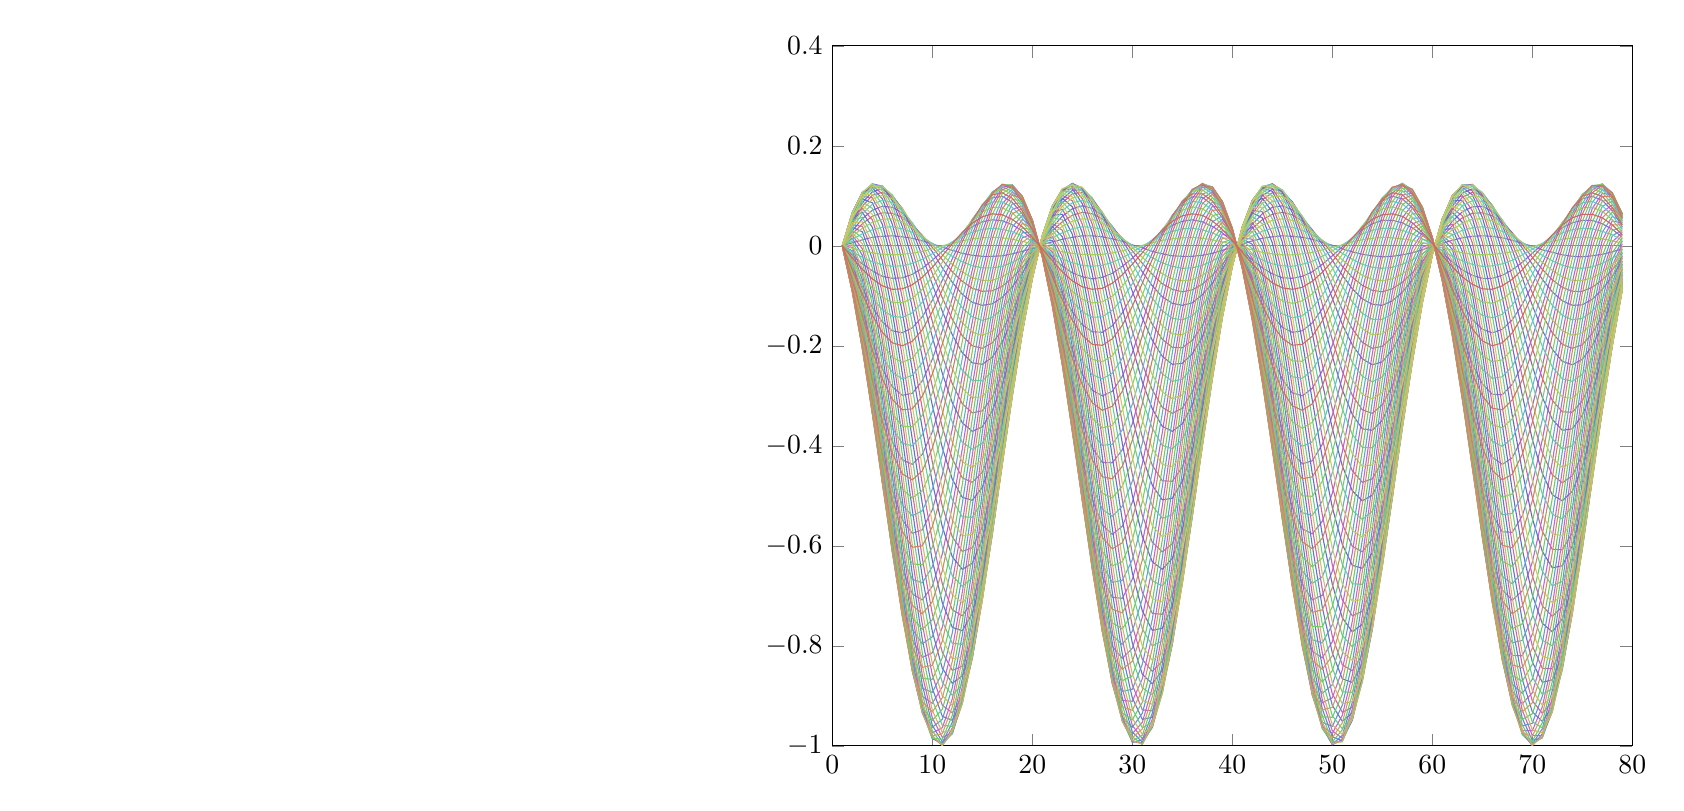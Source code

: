 % This file was created by matlab2tikz v0.2.1.
% Copyright (c) 2008--2012, Nico Schlömer <nico.schloemer@gmail.com>
% All rights reserved.
% 
% The latest updates can be retrieved from
%   http://www.mathworks.com/matlabcentral/fileexchange/22022-matlab2tikz
% where you can also make suggestions and rate matlab2tikz.
% 
% 
% 

% defining custom colors
\definecolor{mycolor1}{rgb}{0.8,0.4,0.43}
\definecolor{mycolor2}{rgb}{0.8,0.4,0.461}
\definecolor{mycolor3}{rgb}{0.8,0.4,0.491}
\definecolor{mycolor4}{rgb}{0.8,0.4,0.522}
\definecolor{mycolor5}{rgb}{0.8,0.4,0.552}
\definecolor{mycolor6}{rgb}{0.8,0.4,0.582}
\definecolor{mycolor7}{rgb}{0.8,0.4,0.613}
\definecolor{mycolor8}{rgb}{0.8,0.4,0.643}
\definecolor{mycolor9}{rgb}{0.8,0.4,0.673}
\definecolor{mycolor10}{rgb}{0.8,0.4,0.704}
\definecolor{mycolor11}{rgb}{0.8,0.4,0.734}
\definecolor{mycolor12}{rgb}{0.8,0.4,0.765}
\definecolor{mycolor13}{rgb}{0.8,0.4,0.795}
\definecolor{mycolor14}{rgb}{0.775,0.4,0.8}
\definecolor{mycolor15}{rgb}{0.744,0.4,0.8}
\definecolor{mycolor16}{rgb}{0.714,0.4,0.8}
\definecolor{mycolor17}{rgb}{0.684,0.4,0.8}
\definecolor{mycolor18}{rgb}{0.653,0.4,0.8}
\definecolor{mycolor19}{rgb}{0.623,0.4,0.8}
\definecolor{mycolor20}{rgb}{0.592,0.4,0.8}
\definecolor{mycolor21}{rgb}{0.562,0.4,0.8}
\definecolor{mycolor22}{rgb}{0.532,0.4,0.8}
\definecolor{mycolor23}{rgb}{0.501,0.4,0.8}
\definecolor{mycolor24}{rgb}{0.471,0.4,0.8}
\definecolor{mycolor25}{rgb}{0.441,0.4,0.8}
\definecolor{mycolor26}{rgb}{0.41,0.4,0.8}
\definecolor{mycolor27}{rgb}{0.4,0.42,0.8}
\definecolor{mycolor28}{rgb}{0.4,0.451,0.8}
\definecolor{mycolor29}{rgb}{0.4,0.481,0.8}
\definecolor{mycolor30}{rgb}{0.4,0.511,0.8}
\definecolor{mycolor31}{rgb}{0.4,0.542,0.8}
\definecolor{mycolor32}{rgb}{0.4,0.572,0.8}
\definecolor{mycolor33}{rgb}{0.4,0.603,0.8}
\definecolor{mycolor34}{rgb}{0.4,0.633,0.8}
\definecolor{mycolor35}{rgb}{0.4,0.663,0.8}
\definecolor{mycolor36}{rgb}{0.4,0.694,0.8}
\definecolor{mycolor37}{rgb}{0.4,0.724,0.8}
\definecolor{mycolor38}{rgb}{0.4,0.754,0.8}
\definecolor{mycolor39}{rgb}{0.4,0.785,0.8}
\definecolor{mycolor40}{rgb}{0.4,0.8,0.785}
\definecolor{mycolor41}{rgb}{0.4,0.8,0.754}
\definecolor{mycolor42}{rgb}{0.4,0.8,0.724}
\definecolor{mycolor43}{rgb}{0.4,0.8,0.694}
\definecolor{mycolor44}{rgb}{0.4,0.8,0.663}
\definecolor{mycolor45}{rgb}{0.4,0.8,0.633}
\definecolor{mycolor46}{rgb}{0.4,0.8,0.603}
\definecolor{mycolor47}{rgb}{0.4,0.8,0.572}
\definecolor{mycolor48}{rgb}{0.4,0.8,0.542}
\definecolor{mycolor49}{rgb}{0.4,0.8,0.511}
\definecolor{mycolor50}{rgb}{0.4,0.8,0.481}
\definecolor{mycolor51}{rgb}{0.4,0.8,0.451}
\definecolor{mycolor52}{rgb}{0.4,0.8,0.42}
\definecolor{mycolor53}{rgb}{0.41,0.8,0.4}
\definecolor{mycolor54}{rgb}{0.441,0.8,0.4}
\definecolor{mycolor55}{rgb}{0.471,0.8,0.4}
\definecolor{mycolor56}{rgb}{0.501,0.8,0.4}
\definecolor{mycolor57}{rgb}{0.532,0.8,0.4}
\definecolor{mycolor58}{rgb}{0.562,0.8,0.4}
\definecolor{mycolor59}{rgb}{0.592,0.8,0.4}
\definecolor{mycolor60}{rgb}{0.623,0.8,0.4}
\definecolor{mycolor61}{rgb}{0.653,0.8,0.4}
\definecolor{mycolor62}{rgb}{0.684,0.8,0.4}
\definecolor{mycolor63}{rgb}{0.714,0.8,0.4}
\definecolor{mycolor64}{rgb}{0.744,0.8,0.4}
\definecolor{mycolor65}{rgb}{0.775,0.8,0.4}
\definecolor{mycolor66}{rgb}{0.8,0.795,0.4}
\definecolor{mycolor67}{rgb}{0.8,0.765,0.4}
\definecolor{mycolor68}{rgb}{0.8,0.734,0.4}
\definecolor{mycolor69}{rgb}{0.8,0.704,0.4}
\definecolor{mycolor70}{rgb}{0.8,0.673,0.4}
\definecolor{mycolor71}{rgb}{0.8,0.643,0.4}
\definecolor{mycolor72}{rgb}{0.8,0.613,0.4}
\definecolor{mycolor73}{rgb}{0.8,0.582,0.4}
\definecolor{mycolor74}{rgb}{0.8,0.552,0.4}
\definecolor{mycolor75}{rgb}{0.8,0.522,0.4}
\definecolor{mycolor76}{rgb}{0.8,0.491,0.4}
\definecolor{mycolor77}{rgb}{0.8,0.461,0.4}
\definecolor{mycolor78}{rgb}{0.8,0.43,0.4}
\definecolor{mycolor79}{rgb}{0.8,0.4,0.4}

\begin{tikzpicture}

\begin{axis}[%
view={0}{90},
width=4in,
height=3.5in,
scale only axis,
xmin=0, xmax=80,
ymin=-1, ymax=0.4]
\addplot [
color=mycolor1,
solid
]
coordinates{
 (1,5.999e-32)(2,3.833e-17)(3,7.28e-17)(4,9.996e-17)(5,1.171e-16)(6,1.224e-16)(7,1.155e-16)(8,9.694e-17)(9,6.865e-17)(10,3.347e-17)(11,-5.082e-18)(12,-4.312e-17)(13,-7.683e-17)(14,-1.028e-16)(15,-1.185e-16)(16,-1.222e-16)(17,-1.137e-16)(18,-9.375e-17)(19,-6.439e-17)(20,-2.855e-17)(21,1.015e-17)(22,4.784e-17)(23,8.072e-17)(24,1.055e-16)(25,1.197e-16)(26,1.218e-16)(27,1.117e-16)(28,9.04e-17)(29,6.001e-17)(30,2.358e-17)(31,-1.521e-17)(32,-5.248e-17)(33,-8.447e-17)(34,-1.08e-16)(35,-1.206e-16)(36,-1.212e-16)(37,-1.095e-16)(38,-8.69e-17)(39,-5.553e-17)(40,-1.858e-17)(41,2.024e-17)(42,5.702e-17)(43,8.808e-17)(44,1.103e-16)(45,1.214e-16)(46,1.203e-16)(47,1.072e-16)(48,8.324e-17)(49,5.095e-17)(50,1.354e-17)(51,-2.523e-17)(52,-6.147e-17)(53,-9.153e-17)(54,-1.124e-16)(55,-1.22e-16)(56,-1.193e-16)(57,-1.046e-16)(58,-7.944e-17)(59,-4.629e-17)(60,-8.477e-18)(61,3.018e-17)(62,6.581e-17)(63,9.483e-17)(64,1.143e-16)(65,1.223e-16)(66,1.18e-16)(67,1.019e-16)(68,7.551e-17)(69,4.154e-17)(70,3.4e-18)(71,-3.508e-17)(72,-7.004e-17)(73,-9.796e-17)(74,-1.16e-16)(75,-1.225e-16)(76,-1.166e-16)(77,-9.898e-17)(78,-7.144e-17)(79,-3.673e-17) 
};

\addplot [
color=mycolor2,
solid
]
coordinates{
 (1,3.833e-17)(2,0.024)(3,0.044)(4,0.059)(5,0.066)(6,0.065)(7,0.057)(8,0.042)(9,0.021)(10,-0.003)(11,-0.028)(12,-0.052)(13,-0.071)(14,-0.085)(15,-0.091)(16,-0.09)(17,-0.081)(18,-0.064)(19,-0.043)(20,-0.019)(21,0.006)(22,0.03)(23,0.048)(24,0.061)(25,0.067)(26,0.064)(27,0.054)(28,0.037)(29,0.015)(30,-0.01)(31,-0.035)(32,-0.057)(33,-0.076)(34,-0.087)(35,-0.092)(36,-0.088)(37,-0.077)(38,-0.059)(39,-0.037)(40,-0.012)(41,0.013)(42,0.035)(43,0.052)(44,0.063)(45,0.067)(46,0.062)(47,0.05)(48,0.031)(49,0.009)(50,-0.016)(51,-0.041)(52,-0.063)(53,-0.079)(54,-0.089)(55,-0.092)(56,-0.086)(57,-0.073)(58,-0.054)(59,-0.031)(60,-0.005)(61,0.019)(62,0.04)(63,0.056)(64,0.065)(65,0.066)(66,0.06)(67,0.046)(68,0.026)(69,0.002)(70,-0.023)(71,-0.047)(72,-0.068)(73,-0.083)(74,-0.091)(75,-0.091)(76,-0.083)(77,-0.068)(78,-0.048)(79,-0.024) 
};

\addplot [
color=mycolor3,
solid
]
coordinates{
 (1,7.28e-17)(2,0.044)(3,0.079)(4,0.101)(5,0.107)(6,0.099)(7,0.075)(8,0.039)(9,-0.006)(10,-0.055)(11,-0.104)(12,-0.147)(13,-0.18)(14,-0.2)(15,-0.205)(16,-0.194)(17,-0.169)(18,-0.131)(19,-0.085)(20,-0.036)(21,0.012)(22,0.054)(23,0.086)(24,0.104)(25,0.107)(26,0.094)(27,0.067)(28,0.028)(29,-0.019)(30,-0.068)(31,-0.116)(32,-0.157)(33,-0.187)(34,-0.203)(35,-0.204)(36,-0.189)(37,-0.16)(38,-0.12)(39,-0.073)(40,-0.023)(41,0.024)(42,0.064)(43,0.092)(44,0.106)(45,0.105)(46,0.088)(47,0.057)(48,0.016)(49,-0.032)(50,-0.081)(51,-0.128)(52,-0.166)(53,-0.193)(54,-0.205)(55,-0.201)(56,-0.183)(57,-0.15)(58,-0.108)(59,-0.06)(60,-0.01)(61,0.035)(62,0.072)(63,0.097)(64,0.107)(65,0.102)(66,0.081)(67,0.048)(68,0.004)(69,-0.045)(70,-0.094)(71,-0.138)(72,-0.174)(73,-0.197)(74,-0.205)(75,-0.198)(76,-0.175)(77,-0.14)(78,-0.096)(79,-0.047) 
};

\addplot [
color=mycolor4,
solid
]
coordinates{
 (1,9.996e-17)(2,0.059)(3,0.101)(4,0.122)(5,0.12)(6,0.096)(7,0.052)(8,-0.009)(9,-0.079)(10,-0.151)(11,-0.22)(12,-0.276)(13,-0.316)(14,-0.334)(15,-0.33)(16,-0.303)(17,-0.256)(18,-0.194)(19,-0.123)(20,-0.05)(21,0.017)(22,0.071)(23,0.108)(24,0.124)(25,0.116)(26,0.086)(27,0.037)(28,-0.026)(29,-0.098)(30,-0.17)(31,-0.236)(32,-0.288)(33,-0.323)(34,-0.335)(35,-0.325)(36,-0.292)(37,-0.241)(38,-0.176)(39,-0.104)(40,-0.032)(41,0.032)(42,0.083)(43,0.115)(44,0.124)(45,0.111)(46,0.075)(47,0.022)(48,-0.044)(49,-0.117)(50,-0.188)(51,-0.251)(52,-0.299)(53,-0.328)(54,-0.335)(55,-0.318)(56,-0.28)(57,-0.225)(58,-0.158)(59,-0.085)(60,-0.014)(61,0.047)(62,0.093)(63,0.119)(64,0.123)(65,0.103)(66,0.063)(67,0.006)(68,-0.063)(69,-0.136)(70,-0.205)(71,-0.265)(72,-0.309)(73,-0.332)(74,-0.333)(75,-0.31)(76,-0.268)(77,-0.208)(78,-0.139)(79,-0.066) 
};

\addplot [
color=mycolor5,
solid
]
coordinates{
 (1,1.171e-16)(2,0.066)(3,0.107)(4,0.12)(5,0.104)(6,0.059)(7,-0.01)(8,-0.095)(9,-0.189)(10,-0.281)(11,-0.363)(12,-0.426)(13,-0.464)(14,-0.473)(15,-0.453)(16,-0.404)(17,-0.333)(18,-0.246)(19,-0.152)(20,-0.061)(21,0.019)(22,0.079)(23,0.114)(24,0.119)(25,0.094)(26,0.043)(27,-0.031)(28,-0.119)(29,-0.214)(30,-0.304)(31,-0.382)(32,-0.439)(33,-0.47)(34,-0.471)(35,-0.443)(36,-0.388)(37,-0.311)(38,-0.222)(39,-0.128)(40,-0.038)(41,0.037)(42,0.091)(43,0.118)(44,0.115)(45,0.083)(46,0.025)(47,-0.053)(48,-0.144)(49,-0.238)(50,-0.326)(51,-0.399)(52,-0.45)(53,-0.473)(54,-0.466)(55,-0.431)(56,-0.37)(57,-0.289)(58,-0.197)(59,-0.103)(60,-0.017)(61,0.053)(62,0.101)(63,0.12)(64,0.11)(65,0.071)(66,0.007)(67,-0.076)(68,-0.168)(69,-0.262)(70,-0.347)(71,-0.414)(72,-0.458)(73,-0.474)(74,-0.46)(75,-0.417)(76,-0.35)(77,-0.266)(78,-0.173)(79,-0.08) 
};

\addplot [
color=mycolor6,
solid
]
coordinates{
 (1,1.224e-16)(2,0.065)(3,0.099)(4,0.096)(5,0.059)(6,-0.011)(7,-0.104)(8,-0.213)(9,-0.326)(10,-0.432)(11,-0.521)(12,-0.582)(13,-0.611)(14,-0.604)(15,-0.562)(16,-0.489)(17,-0.392)(18,-0.282)(19,-0.17)(20,-0.065)(21,0.02)(22,0.077)(23,0.101)(24,0.09)(25,0.043)(26,-0.033)(27,-0.132)(28,-0.243)(29,-0.355)(30,-0.457)(31,-0.539)(32,-0.593)(33,-0.612)(34,-0.596)(35,-0.545)(36,-0.466)(37,-0.365)(38,-0.253)(39,-0.141)(40,-0.041)(41,0.038)(42,0.087)(43,0.102)(44,0.081)(45,0.026)(46,-0.057)(47,-0.16)(48,-0.272)(49,-0.383)(50,-0.481)(51,-0.556)(52,-0.601)(53,-0.612)(54,-0.586)(55,-0.527)(56,-0.441)(57,-0.336)(58,-0.223)(59,-0.113)(60,-0.018)(61,0.054)(62,0.094)(63,0.1)(64,0.07)(65,0.007)(66,-0.082)(67,-0.189)(68,-0.302)(69,-0.41)(70,-0.503)(71,-0.571)(72,-0.607)(73,-0.608)(74,-0.574)(75,-0.507)(76,-0.415)(77,-0.307)(78,-0.194)(79,-0.087) 
};

\addplot [
color=mycolor7,
solid
]
coordinates{
 (1,1.155e-16)(2,0.057)(3,0.075)(4,0.052)(5,-0.01)(6,-0.104)(7,-0.222)(8,-0.35)(9,-0.477)(10,-0.589)(11,-0.676)(12,-0.728)(13,-0.74)(14,-0.712)(15,-0.646)(16,-0.548)(17,-0.428)(18,-0.299)(19,-0.174)(20,-0.064)(21,0.018)(22,0.066)(23,0.073)(24,0.039)(25,-0.032)(26,-0.133)(27,-0.255)(28,-0.384)(29,-0.508)(30,-0.615)(31,-0.693)(32,-0.735)(33,-0.737)(34,-0.698)(35,-0.623)(36,-0.518)(37,-0.395)(38,-0.266)(39,-0.143)(40,-0.04)(41,0.034)(42,0.071)(43,0.068)(44,0.024)(45,-0.056)(46,-0.163)(47,-0.288)(48,-0.417)(49,-0.538)(50,-0.638)(51,-0.708)(52,-0.74)(53,-0.731)(54,-0.682)(55,-0.598)(56,-0.487)(57,-0.361)(58,-0.233)(59,-0.114)(60,-0.017)(61,0.048)(62,0.075)(63,0.06)(64,0.006)(65,-0.082)(66,-0.195)(67,-0.322)(68,-0.45)(69,-0.567)(70,-0.66)(71,-0.72)(72,-0.741)(73,-0.722)(74,-0.663)(75,-0.571)(76,-0.456)(77,-0.328)(78,-0.2)(79,-0.086) 
};

\addplot [
color=mycolor8,
solid
]
coordinates{
 (1,9.694e-17)(2,0.042)(3,0.039)(4,-0.009)(5,-0.095)(6,-0.213)(7,-0.35)(8,-0.492)(9,-0.625)(10,-0.736)(11,-0.813)(12,-0.849)(13,-0.841)(14,-0.788)(15,-0.696)(16,-0.575)(17,-0.437)(18,-0.295)(19,-0.164)(20,-0.057)(21,0.015)(22,0.045)(23,0.031)(24,-0.028)(25,-0.124)(26,-0.248)(27,-0.387)(28,-0.528)(29,-0.657)(30,-0.76)(31,-0.827)(32,-0.851)(33,-0.831)(34,-0.767)(35,-0.667)(36,-0.54)(37,-0.4)(38,-0.259)(39,-0.134)(40,-0.035)(41,0.027)(42,0.046)(43,0.019)(44,-0.049)(45,-0.154)(46,-0.283)(47,-0.424)(48,-0.564)(49,-0.687)(50,-0.781)(51,-0.838)(52,-0.85)(53,-0.818)(54,-0.744)(55,-0.636)(56,-0.504)(57,-0.362)(58,-0.225)(59,-0.105)(60,-0.015)(61,0.036)(62,0.043)(63,0.005)(64,-0.074)(65,-0.186)(66,-0.319)(67,-0.462)(68,-0.598)(69,-0.715)(70,-0.8)(71,-0.845)(72,-0.846)(73,-0.803)(74,-0.719)(75,-0.603)(76,-0.468)(77,-0.326)(78,-0.191)(79,-0.078) 
};

\addplot [
color=mycolor9,
solid
]
coordinates{
 (1,6.865e-17)(2,0.021)(3,-0.006)(4,-0.079)(5,-0.189)(6,-0.326)(7,-0.477)(8,-0.625)(9,-0.757)(10,-0.858)(11,-0.919)(12,-0.934)(13,-0.901)(14,-0.823)(15,-0.708)(16,-0.568)(17,-0.417)(18,-0.27)(19,-0.142)(20,-0.045)(21,0.01)(22,0.018)(23,-0.021)(24,-0.104)(25,-0.223)(26,-0.365)(27,-0.516)(28,-0.662)(29,-0.787)(30,-0.878)(31,-0.928)(32,-0.93)(33,-0.885)(34,-0.796)(35,-0.674)(36,-0.53)(37,-0.378)(38,-0.234)(39,-0.113)(40,-0.027)(41,0.017)(42,0.013)(43,-0.039)(44,-0.132)(45,-0.258)(46,-0.404)(47,-0.556)(48,-0.697)(49,-0.814)(50,-0.896)(51,-0.933)(52,-0.923)(53,-0.865)(54,-0.767)(55,-0.638)(56,-0.49)(57,-0.339)(58,-0.2)(59,-0.087)(60,-0.011)(61,0.02)(62,0.004)(63,-0.059)(64,-0.162)(65,-0.295)(66,-0.444)(67,-0.594)(68,-0.73)(69,-0.839)(70,-0.91)(71,-0.935)(72,-0.912)(73,-0.843)(74,-0.736)(75,-0.6)(76,-0.45)(77,-0.301)(78,-0.168)(79,-0.063) 
};

\addplot [
color=mycolor10,
solid
]
coordinates{
 (1,3.347e-17)(2,-0.003)(3,-0.055)(4,-0.151)(5,-0.281)(6,-0.432)(7,-0.589)(8,-0.736)(9,-0.858)(10,-0.944)(11,-0.983)(12,-0.974)(13,-0.915)(14,-0.814)(15,-0.681)(16,-0.528)(17,-0.372)(18,-0.227)(19,-0.109)(20,-0.029)(21,0.004)(22,-0.012)(23,-0.077)(24,-0.182)(25,-0.319)(26,-0.473)(27,-0.629)(28,-0.771)(29,-0.885)(30,-0.959)(31,-0.986)(32,-0.963)(33,-0.893)(34,-0.782)(35,-0.642)(36,-0.487)(37,-0.332)(38,-0.193)(39,-0.084)(40,-0.016)(41,0.005)(42,-0.025)(43,-0.101)(44,-0.216)(45,-0.358)(46,-0.514)(47,-0.668)(48,-0.804)(49,-0.908)(50,-0.97)(51,-0.985)(52,-0.949)(53,-0.867)(54,-0.748)(55,-0.603)(56,-0.446)(57,-0.294)(58,-0.162)(59,-0.062)(60,-0.006)(61,0.002)(62,-0.04)(63,-0.127)(64,-0.251)(65,-0.398)(66,-0.555)(67,-0.706)(68,-0.835)(69,-0.929)(70,-0.979)(71,-0.98)(72,-0.932)(73,-0.839)(74,-0.712)(75,-0.562)(76,-0.405)(77,-0.257)(78,-0.132)(79,-0.043) 
};

\addplot [
color=mycolor11,
solid
]
coordinates{
 (1,-5.082e-18)(2,-0.028)(3,-0.104)(4,-0.22)(5,-0.363)(6,-0.521)(7,-0.676)(8,-0.813)(9,-0.919)(10,-0.983)(11,-0.999)(12,-0.964)(13,-0.882)(14,-0.763)(15,-0.616)(16,-0.458)(17,-0.305)(18,-0.17)(19,-0.069)(20,-0.011)(21,-0.003)(22,-0.044)(23,-0.131)(24,-0.255)(25,-0.404)(26,-0.562)(27,-0.714)(28,-0.845)(29,-0.941)(30,-0.992)(31,-0.994)(32,-0.947)(33,-0.854)(34,-0.726)(35,-0.576)(36,-0.417)(37,-0.267)(38,-0.14)(39,-0.05)(40,-0.004)(41,-0.009)(42,-0.062)(43,-0.16)(44,-0.292)(45,-0.445)(46,-0.603)(47,-0.751)(48,-0.873)(49,-0.959)(50,-0.998)(51,-0.987)(52,-0.927)(53,-0.824)(54,-0.689)(55,-0.534)(56,-0.377)(57,-0.231)(58,-0.113)(59,-0.033)(60,-0.0)(61,-0.018)(62,-0.084)(63,-0.192)(64,-0.33)(65,-0.486)(66,-0.643)(67,-0.786)(68,-0.9)(69,-0.973)(70,-1.0)(71,-0.976)(72,-0.904)(73,-0.791)(74,-0.65)(75,-0.493)(76,-0.337)(77,-0.197)(78,-0.088)(79,-0.02) 
};

\addplot [
color=mycolor12,
solid
]
coordinates{
 (1,-4.312e-17)(2,-0.052)(3,-0.147)(4,-0.276)(5,-0.426)(6,-0.582)(7,-0.728)(8,-0.849)(9,-0.934)(10,-0.974)(11,-0.964)(12,-0.906)(13,-0.806)(14,-0.673)(15,-0.521)(16,-0.366)(17,-0.222)(18,-0.105)(19,-0.026)(20,0.007)(21,-0.009)(22,-0.073)(23,-0.178)(24,-0.314)(25,-0.467)(26,-0.622)(27,-0.763)(28,-0.875)(29,-0.949)(30,-0.976)(31,-0.953)(32,-0.884)(33,-0.774)(34,-0.635)(35,-0.481)(36,-0.327)(37,-0.189)(38,-0.08)(39,-0.013)(40,0.008)(41,-0.021)(42,-0.097)(43,-0.211)(44,-0.353)(45,-0.508)(46,-0.66)(47,-0.795)(48,-0.899)(49,-0.961)(50,-0.975)(51,-0.939)(52,-0.858)(53,-0.74)(54,-0.595)(55,-0.44)(56,-0.289)(57,-0.157)(58,-0.059)(59,-0.003)(60,0.005)(61,-0.037)(62,-0.123)(63,-0.246)(64,-0.393)(65,-0.548)(66,-0.698)(67,-0.826)(68,-0.919)(69,-0.969)(70,-0.97)(71,-0.922)(72,-0.831)(73,-0.704)(74,-0.555)(75,-0.399)(76,-0.252)(77,-0.128)(78,-0.04)(79,0.004) 
};

\addplot [
color=mycolor13,
solid
]
coordinates{
 (1,-7.683e-17)(2,-0.071)(3,-0.18)(4,-0.316)(5,-0.464)(6,-0.611)(7,-0.74)(8,-0.841)(9,-0.901)(10,-0.915)(11,-0.882)(12,-0.806)(13,-0.693)(14,-0.555)(15,-0.406)(16,-0.26)(17,-0.134)(18,-0.039)(19,0.016)(20,0.024)(21,-0.015)(22,-0.097)(23,-0.214)(24,-0.354)(25,-0.503)(26,-0.647)(27,-0.77)(28,-0.86)(29,-0.909)(30,-0.911)(31,-0.866)(32,-0.779)(33,-0.658)(34,-0.516)(35,-0.367)(36,-0.225)(37,-0.106)(38,-0.02)(39,0.023)(40,0.019)(41,-0.032)(42,-0.124)(43,-0.249)(44,-0.393)(45,-0.542)(46,-0.681)(47,-0.797)(48,-0.877)(49,-0.914)(50,-0.904)(51,-0.848)(52,-0.751)(53,-0.623)(54,-0.477)(55,-0.328)(56,-0.191)(57,-0.08)(58,-0.005)(59,0.026)(60,0.01)(61,-0.052)(62,-0.154)(63,-0.285)(64,-0.432)(65,-0.58)(66,-0.714)(67,-0.822)(68,-0.891)(69,-0.916)(70,-0.894)(71,-0.826)(72,-0.72)(73,-0.586)(74,-0.438)(75,-0.291)(76,-0.159)(77,-0.056)(78,0.008)(79,0.027) 
};

\addplot [
color=mycolor14,
solid
]
coordinates{
 (1,-1.028e-16)(2,-0.085)(3,-0.2)(4,-0.334)(5,-0.473)(6,-0.604)(7,-0.712)(8,-0.788)(9,-0.823)(10,-0.814)(11,-0.763)(12,-0.673)(13,-0.555)(14,-0.419)(15,-0.28)(16,-0.152)(17,-0.048)(18,0.023)(19,0.053)(20,0.038)(21,-0.019)(22,-0.113)(23,-0.234)(24,-0.371)(25,-0.509)(26,-0.635)(27,-0.735)(28,-0.801)(29,-0.825)(30,-0.805)(31,-0.743)(32,-0.644)(33,-0.52)(34,-0.383)(35,-0.246)(36,-0.122)(37,-0.026)(38,0.035)(39,0.053)(40,0.027)(41,-0.04)(42,-0.142)(43,-0.269)(44,-0.407)(45,-0.543)(46,-0.664)(47,-0.756)(48,-0.811)(49,-0.824)(50,-0.792)(51,-0.72)(52,-0.614)(53,-0.485)(54,-0.346)(55,-0.211)(56,-0.094)(57,-0.006)(58,0.044)(59,0.051)(60,0.014)(61,-0.064)(62,-0.173)(63,-0.304)(64,-0.443)(65,-0.577)(66,-0.691)(67,-0.774)(68,-0.819)(69,-0.82)(70,-0.777)(71,-0.695)(72,-0.582)(73,-0.449)(74,-0.31)(75,-0.179)(76,-0.068)(77,0.011)(78,0.05)(79,0.045) 
};

\addplot [
color=mycolor15,
solid
]
coordinates{
 (1,-1.185e-16)(2,-0.091)(3,-0.205)(4,-0.33)(5,-0.453)(6,-0.562)(7,-0.646)(8,-0.696)(9,-0.708)(10,-0.681)(11,-0.616)(12,-0.521)(13,-0.406)(14,-0.28)(15,-0.159)(16,-0.052)(17,0.028)(18,0.073)(19,0.08)(20,0.048)(21,-0.021)(22,-0.119)(23,-0.237)(24,-0.362)(25,-0.483)(26,-0.586)(27,-0.662)(28,-0.703)(29,-0.705)(30,-0.667)(31,-0.594)(32,-0.493)(33,-0.373)(34,-0.248)(35,-0.129)(36,-0.029)(37,0.043)(38,0.079)(39,0.076)(40,0.033)(41,-0.044)(42,-0.149)(43,-0.27)(44,-0.395)(45,-0.512)(46,-0.609)(47,-0.677)(48,-0.708)(49,-0.699)(50,-0.651)(51,-0.57)(52,-0.463)(53,-0.341)(54,-0.216)(55,-0.101)(56,-0.007)(57,0.056)(58,0.082)(59,0.068)(60,0.016)(61,-0.069)(62,-0.179)(63,-0.302)(64,-0.427)(65,-0.54)(66,-0.63)(67,-0.688)(68,-0.709)(69,-0.69)(70,-0.633)(71,-0.544)(72,-0.432)(73,-0.308)(74,-0.184)(75,-0.074)(76,0.013)(77,0.067)(78,0.082)(79,0.058) 
};

\addplot [
color=mycolor16,
solid
]
coordinates{
 (1,-1.222e-16)(2,-0.09)(3,-0.194)(4,-0.303)(5,-0.404)(6,-0.489)(7,-0.548)(8,-0.575)(9,-0.568)(10,-0.528)(11,-0.458)(12,-0.366)(13,-0.26)(14,-0.152)(15,-0.052)(16,0.029)(17,0.084)(18,0.107)(19,0.096)(20,0.052)(21,-0.021)(22,-0.116)(23,-0.223)(24,-0.33)(25,-0.428)(26,-0.507)(27,-0.558)(28,-0.577)(29,-0.561)(30,-0.513)(31,-0.436)(32,-0.339)(33,-0.232)(34,-0.125)(35,-0.029)(36,0.046)(37,0.094)(38,0.108)(39,0.088)(40,0.035)(41,-0.044)(42,-0.143)(43,-0.251)(44,-0.357)(45,-0.451)(46,-0.523)(47,-0.566)(48,-0.576)(49,-0.551)(50,-0.495)(51,-0.412)(52,-0.312)(53,-0.204)(54,-0.099)(55,-0.007)(56,0.062)(57,0.101)(58,0.106)(59,0.077)(60,0.017)(61,-0.069)(62,-0.171)(63,-0.279)(64,-0.383)(65,-0.472)(66,-0.537)(67,-0.572)(68,-0.573)(69,-0.54)(70,-0.476)(71,-0.388)(72,-0.284)(73,-0.176)(74,-0.073)(75,0.013)(76,0.075)(77,0.105)(78,0.102)(79,0.064) 
};

\addplot [
color=mycolor17,
solid
]
coordinates{
 (1,-1.137e-16)(2,-0.081)(3,-0.169)(4,-0.256)(5,-0.333)(6,-0.392)(7,-0.428)(8,-0.437)(9,-0.417)(10,-0.372)(11,-0.305)(12,-0.222)(13,-0.134)(14,-0.048)(15,0.028)(16,0.084)(17,0.117)(18,0.122)(19,0.099)(20,0.05)(21,-0.02)(22,-0.103)(23,-0.192)(24,-0.277)(25,-0.35)(26,-0.404)(27,-0.433)(28,-0.434)(29,-0.408)(30,-0.356)(31,-0.284)(32,-0.2)(33,-0.111)(34,-0.027)(35,0.044)(36,0.095)(37,0.121)(38,0.118)(39,0.088)(40,0.033)(41,-0.041)(42,-0.126)(43,-0.215)(44,-0.298)(45,-0.367)(46,-0.414)(47,-0.436)(48,-0.43)(49,-0.397)(50,-0.339)(51,-0.263)(52,-0.177)(53,-0.088)(54,-0.007)(55,0.06)(56,0.105)(57,0.123)(58,0.113)(59,0.076)(60,0.016)(61,-0.062)(62,-0.149)(63,-0.237)(64,-0.317)(65,-0.381)(66,-0.423)(67,-0.437)(68,-0.424)(69,-0.384)(70,-0.321)(71,-0.241)(72,-0.153)(73,-0.066)(74,0.013)(75,0.074)(76,0.112)(77,0.123)(78,0.106)(79,0.062) 
};

\addplot [
color=mycolor18,
solid
]
coordinates{
 (1,-9.375e-17)(2,-0.064)(3,-0.131)(4,-0.194)(5,-0.246)(6,-0.282)(7,-0.299)(8,-0.295)(9,-0.27)(10,-0.227)(11,-0.17)(12,-0.105)(13,-0.039)(14,0.023)(15,0.073)(16,0.107)(17,0.122)(18,0.115)(19,0.087)(20,0.042)(21,-0.016)(22,-0.082)(23,-0.148)(24,-0.209)(25,-0.257)(26,-0.289)(27,-0.3)(28,-0.291)(29,-0.261)(30,-0.214)(31,-0.154)(32,-0.088)(33,-0.022)(34,0.038)(35,0.084)(36,0.113)(37,0.122)(38,0.109)(39,0.077)(40,0.028)(41,-0.033)(42,-0.099)(43,-0.165)(44,-0.223)(45,-0.267)(46,-0.294)(47,-0.3)(48,-0.285)(49,-0.25)(50,-0.199)(51,-0.137)(52,-0.07)(53,-0.005)(54,0.051)(55,0.093)(56,0.117)(57,0.121)(58,0.103)(59,0.066)(60,0.013)(61,-0.05)(62,-0.117)(63,-0.181)(64,-0.236)(65,-0.276)(66,-0.297)(67,-0.298)(68,-0.277)(69,-0.238)(70,-0.184)(71,-0.12)(72,-0.053)(73,0.01)(74,0.064)(75,0.102)(76,0.12)(77,0.118)(78,0.095)(79,0.053) 
};

\addplot [
color=mycolor19,
solid
]
coordinates{
 (1,-6.439e-17)(2,-0.043)(3,-0.085)(4,-0.123)(5,-0.152)(6,-0.17)(7,-0.174)(8,-0.164)(9,-0.142)(10,-0.109)(11,-0.069)(12,-0.026)(13,0.016)(14,0.053)(15,0.08)(16,0.096)(17,0.099)(18,0.087)(19,0.064)(20,0.03)(21,-0.011)(22,-0.054)(23,-0.096)(24,-0.132)(25,-0.158)(26,-0.172)(27,-0.173)(28,-0.16)(29,-0.134)(30,-0.099)(31,-0.058)(32,-0.015)(33,0.026)(34,0.061)(35,0.086)(36,0.098)(37,0.097)(38,0.082)(39,0.056)(40,0.02)(41,-0.022)(42,-0.065)(43,-0.106)(44,-0.139)(45,-0.163)(46,-0.173)(47,-0.17)(48,-0.154)(49,-0.126)(50,-0.089)(51,-0.047)(52,-0.004)(53,0.036)(54,0.068)(55,0.09)(56,0.099)(57,0.094)(58,0.076)(59,0.047)(60,0.009)(61,-0.034)(62,-0.076)(63,-0.115)(64,-0.147)(65,-0.167)(66,-0.174)(67,-0.167)(68,-0.148)(69,-0.117)(70,-0.078)(71,-0.035)(72,0.007)(73,0.045)(74,0.075)(75,0.094)(76,0.099)(77,0.091)(78,0.07)(79,0.038) 
};

\addplot [
color=mycolor20,
solid
]
coordinates{
 (1,-2.855e-17)(2,-0.019)(3,-0.036)(4,-0.05)(5,-0.061)(6,-0.065)(7,-0.064)(8,-0.057)(9,-0.045)(10,-0.029)(11,-0.011)(12,0.007)(13,0.024)(14,0.038)(15,0.048)(16,0.052)(17,0.05)(18,0.042)(19,0.03)(20,0.013)(21,-0.005)(22,-0.023)(23,-0.04)(24,-0.054)(25,-0.062)(26,-0.066)(27,-0.063)(28,-0.055)(29,-0.041)(30,-0.025)(31,-0.006)(32,0.012)(33,0.028)(34,0.041)(35,0.049)(36,0.052)(37,0.048)(38,0.039)(39,0.026)(40,0.009)(41,-0.01)(42,-0.028)(43,-0.044)(44,-0.056)(45,-0.064)(46,-0.065)(47,-0.061)(48,-0.052)(49,-0.037)(50,-0.02)(51,-0.002)(52,0.016)(53,0.032)(54,0.044)(55,0.051)(56,0.051)(57,0.046)(58,0.036)(59,0.022)(60,0.004)(61,-0.015)(62,-0.032)(63,-0.048)(64,-0.059)(65,-0.065)(66,-0.065)(67,-0.059)(68,-0.048)(69,-0.033)(70,-0.015)(71,0.003)(72,0.021)(73,0.036)(74,0.046)(75,0.051)(76,0.051)(77,0.044)(78,0.033)(79,0.017) 
};

\addplot [
color=mycolor21,
solid
]
coordinates{
 (1,1.015e-17)(2,0.006)(3,0.012)(4,0.017)(5,0.019)(6,0.02)(7,0.018)(8,0.015)(9,0.01)(10,0.004)(11,-0.003)(12,-0.009)(13,-0.015)(14,-0.019)(15,-0.021)(16,-0.021)(17,-0.02)(18,-0.016)(19,-0.011)(20,-0.005)(21,0.002)(22,0.008)(23,0.013)(24,0.017)(25,0.02)(26,0.02)(27,0.018)(28,0.014)(29,0.009)(30,0.002)(31,-0.004)(32,-0.011)(33,-0.016)(34,-0.02)(35,-0.021)(36,-0.021)(37,-0.019)(38,-0.015)(39,-0.009)(40,-0.003)(41,0.003)(42,0.01)(43,0.015)(44,0.018)(45,0.02)(46,0.019)(47,0.017)(48,0.013)(49,0.007)(50,0.001)(51,-0.006)(52,-0.012)(53,-0.017)(54,-0.02)(55,-0.022)(56,-0.021)(57,-0.018)(58,-0.014)(59,-0.008)(60,-0.001)(61,0.005)(62,0.011)(63,0.016)(64,0.019)(65,0.02)(66,0.019)(67,0.016)(68,0.011)(69,0.005)(70,-0.001)(71,-0.008)(72,-0.013)(73,-0.018)(74,-0.021)(75,-0.022)(76,-0.02)(77,-0.017)(78,-0.012)(79,-0.006) 
};

\addplot [
color=mycolor22,
solid
]
coordinates{
 (1,4.784e-17)(2,0.03)(3,0.054)(4,0.071)(5,0.079)(6,0.077)(7,0.066)(8,0.045)(9,0.018)(10,-0.012)(11,-0.044)(12,-0.073)(13,-0.097)(14,-0.113)(15,-0.119)(16,-0.116)(17,-0.103)(18,-0.082)(19,-0.054)(20,-0.023)(21,0.008)(22,0.037)(23,0.059)(24,0.074)(25,0.08)(26,0.075)(27,0.061)(28,0.039)(29,0.011)(30,-0.021)(31,-0.052)(32,-0.08)(33,-0.102)(34,-0.115)(35,-0.119)(36,-0.114)(37,-0.098)(38,-0.075)(39,-0.046)(40,-0.015)(41,0.016)(42,0.043)(43,0.064)(44,0.077)(45,0.08)(46,0.072)(47,0.056)(48,0.032)(49,0.003)(50,-0.029)(51,-0.059)(52,-0.086)(53,-0.106)(54,-0.117)(55,-0.119)(56,-0.11)(57,-0.093)(58,-0.068)(59,-0.038)(60,-0.007)(61,0.023)(62,0.049)(63,0.068)(64,0.078)(65,0.079)(66,0.069)(67,0.05)(68,0.025)(69,-0.005)(70,-0.037)(71,-0.067)(72,-0.092)(73,-0.11)(74,-0.119)(75,-0.118)(76,-0.107)(77,-0.087)(78,-0.061)(79,-0.03) 
};

\addplot [
color=mycolor23,
solid
]
coordinates{
 (1,8.072e-17)(2,0.048)(3,0.086)(4,0.108)(5,0.114)(6,0.101)(7,0.073)(8,0.031)(9,-0.021)(10,-0.077)(11,-0.131)(12,-0.178)(13,-0.214)(14,-0.234)(15,-0.237)(16,-0.223)(17,-0.192)(18,-0.148)(19,-0.096)(20,-0.04)(21,0.013)(22,0.059)(23,0.093)(24,0.111)(25,0.112)(26,0.095)(27,0.063)(28,0.018)(29,-0.035)(30,-0.091)(31,-0.144)(32,-0.189)(33,-0.221)(34,-0.237)(35,-0.235)(36,-0.216)(37,-0.182)(38,-0.135)(39,-0.081)(40,-0.026)(41,0.026)(42,0.07)(43,0.1)(44,0.113)(45,0.109)(46,0.088)(47,0.052)(48,0.005)(49,-0.05)(50,-0.105)(51,-0.157)(52,-0.198)(53,-0.226)(54,-0.238)(55,-0.232)(56,-0.208)(57,-0.171)(58,-0.122)(59,-0.067)(60,-0.012)(61,0.039)(62,0.079)(63,0.105)(64,0.114)(65,0.106)(66,0.08)(67,0.041)(68,-0.009)(69,-0.064)(70,-0.119)(71,-0.169)(72,-0.207)(73,-0.231)(74,-0.238)(75,-0.227)(76,-0.2)(77,-0.159)(78,-0.108)(79,-0.052) 
};

\addplot [
color=mycolor24,
solid
]
coordinates{
 (1,1.055e-16)(2,0.061)(3,0.104)(4,0.124)(5,0.119)(6,0.09)(7,0.039)(8,-0.028)(9,-0.104)(10,-0.182)(11,-0.255)(12,-0.314)(13,-0.354)(14,-0.371)(15,-0.362)(16,-0.33)(17,-0.277)(18,-0.209)(19,-0.132)(20,-0.054)(21,0.017)(22,0.074)(23,0.111)(24,0.125)(25,0.114)(26,0.078)(27,0.023)(28,-0.047)(29,-0.125)(30,-0.202)(31,-0.272)(32,-0.326)(33,-0.361)(34,-0.371)(35,-0.356)(36,-0.318)(37,-0.261)(38,-0.189)(39,-0.111)(40,-0.034)(41,0.034)(42,0.086)(43,0.117)(44,0.124)(45,0.107)(46,0.066)(47,0.006)(48,-0.067)(49,-0.145)(50,-0.221)(51,-0.288)(52,-0.337)(53,-0.366)(54,-0.369)(55,-0.349)(56,-0.305)(57,-0.243)(58,-0.169)(59,-0.091)(60,-0.015)(61,0.049)(62,0.096)(63,0.122)(64,0.122)(65,0.098)(66,0.052)(67,-0.012)(68,-0.087)(69,-0.166)(70,-0.24)(71,-0.303)(72,-0.347)(73,-0.369)(74,-0.366)(75,-0.339)(76,-0.29)(77,-0.225)(78,-0.149)(79,-0.07) 
};

\addplot [
color=mycolor25,
solid
]
coordinates{
 (1,1.197e-16)(2,0.067)(3,0.107)(4,0.116)(5,0.094)(6,0.043)(7,-0.032)(8,-0.124)(9,-0.223)(10,-0.319)(11,-0.404)(12,-0.467)(13,-0.503)(14,-0.509)(15,-0.483)(16,-0.428)(17,-0.35)(18,-0.257)(19,-0.158)(20,-0.062)(21,0.02)(22,0.08)(23,0.112)(24,0.114)(25,0.084)(26,0.026)(27,-0.055)(28,-0.149)(29,-0.249)(30,-0.343)(31,-0.422)(32,-0.479)(33,-0.508)(34,-0.505)(35,-0.471)(36,-0.41)(37,-0.327)(38,-0.231)(39,-0.132)(40,-0.039)(41,0.038)(42,0.091)(43,0.116)(44,0.109)(45,0.071)(46,0.007)(47,-0.078)(48,-0.175)(49,-0.274)(50,-0.365)(51,-0.44)(52,-0.49)(53,-0.51)(54,-0.499)(55,-0.458)(56,-0.39)(57,-0.303)(58,-0.205)(59,-0.107)(60,-0.017)(61,0.054)(62,0.1)(63,0.117)(64,0.102)(65,0.057)(66,-0.014)(67,-0.103)(68,-0.201)(69,-0.299)(70,-0.387)(71,-0.455)(72,-0.498)(73,-0.51)(74,-0.491)(75,-0.442)(76,-0.369)(77,-0.278)(78,-0.179)(79,-0.082) 
};

\addplot [
color=mycolor26,
solid
]
coordinates{
 (1,1.218e-16)(2,0.064)(3,0.094)(4,0.086)(5,0.043)(6,-0.033)(7,-0.133)(8,-0.248)(9,-0.365)(10,-0.473)(11,-0.562)(12,-0.622)(13,-0.647)(14,-0.635)(15,-0.586)(16,-0.507)(17,-0.404)(18,-0.289)(19,-0.172)(20,-0.066)(21,0.02)(22,0.075)(23,0.095)(24,0.078)(25,0.026)(26,-0.057)(27,-0.162)(28,-0.278)(29,-0.395)(30,-0.499)(31,-0.581)(32,-0.632)(33,-0.647)(34,-0.625)(35,-0.568)(36,-0.482)(37,-0.375)(38,-0.258)(39,-0.143)(40,-0.041)(41,0.037)(42,0.084)(43,0.095)(44,0.068)(45,0.007)(46,-0.083)(47,-0.192)(48,-0.309)(49,-0.423)(50,-0.523)(51,-0.597)(52,-0.639)(53,-0.645)(54,-0.614)(55,-0.548)(56,-0.456)(57,-0.345)(58,-0.227)(59,-0.114)(60,-0.018)(61,0.053)(62,0.09)(63,0.091)(64,0.055)(65,-0.014)(66,-0.11)(67,-0.222)(68,-0.34)(69,-0.451)(70,-0.545)(71,-0.611)(72,-0.644)(73,-0.64)(74,-0.6)(75,-0.526)(76,-0.428)(77,-0.314)(78,-0.197)(79,-0.087) 
};

\addplot [
color=mycolor27,
solid
]
coordinates{
 (1,1.117e-16)(2,0.054)(3,0.067)(4,0.037)(5,-0.031)(6,-0.132)(7,-0.255)(8,-0.387)(9,-0.516)(10,-0.629)(11,-0.714)(12,-0.763)(13,-0.77)(14,-0.735)(15,-0.662)(16,-0.558)(17,-0.433)(18,-0.3)(19,-0.173)(20,-0.063)(21,0.018)(22,0.061)(23,0.063)(24,0.023)(25,-0.055)(26,-0.162)(27,-0.289)(28,-0.422)(29,-0.548)(30,-0.654)(31,-0.73)(32,-0.769)(33,-0.765)(34,-0.72)(35,-0.638)(36,-0.527)(37,-0.399)(38,-0.266)(39,-0.142)(40,-0.039)(41,0.033)(42,0.066)(43,0.056)(44,0.006)(45,-0.08)(46,-0.194)(47,-0.323)(48,-0.456)(49,-0.578)(50,-0.677)(51,-0.744)(52,-0.772)(53,-0.757)(54,-0.702)(55,-0.611)(56,-0.495)(57,-0.364)(58,-0.232)(59,-0.112)(60,-0.017)(61,0.045)(62,0.067)(63,0.047)(64,-0.013)(65,-0.108)(66,-0.227)(67,-0.358)(68,-0.489)(69,-0.607)(70,-0.698)(71,-0.755)(72,-0.772)(73,-0.746)(74,-0.681)(75,-0.583)(76,-0.462)(77,-0.329)(78,-0.199)(79,-0.085) 
};

\addplot [
color=mycolor28,
solid
]
coordinates{
 (1,9.04e-17)(2,0.037)(3,0.028)(4,-0.026)(5,-0.119)(6,-0.243)(7,-0.384)(8,-0.528)(9,-0.662)(10,-0.771)(11,-0.845)(12,-0.875)(13,-0.86)(14,-0.801)(15,-0.703)(16,-0.577)(17,-0.434)(18,-0.291)(19,-0.16)(20,-0.055)(21,0.014)(22,0.039)(23,0.018)(24,-0.047)(25,-0.149)(26,-0.278)(27,-0.422)(28,-0.565)(29,-0.693)(30,-0.794)(31,-0.857)(32,-0.876)(33,-0.849)(34,-0.779)(35,-0.673)(36,-0.541)(37,-0.397)(38,-0.255)(39,-0.129)(40,-0.033)(41,0.025)(42,0.038)(43,0.005)(44,-0.07)(45,-0.181)(46,-0.315)(47,-0.46)(48,-0.6)(49,-0.723)(50,-0.814)(51,-0.866)(52,-0.873)(53,-0.835)(54,-0.754)(55,-0.64)(56,-0.504)(57,-0.359)(58,-0.22)(59,-0.101)(60,-0.014)(61,0.033)(62,0.034)(63,-0.011)(64,-0.096)(65,-0.214)(66,-0.352)(67,-0.497)(68,-0.634)(69,-0.75)(70,-0.832)(71,-0.873)(72,-0.868)(73,-0.818)(74,-0.727)(75,-0.606)(76,-0.466)(77,-0.321)(78,-0.186)(79,-0.075) 
};

\addplot [
color=mycolor29,
solid
]
coordinates{
 (1,6.001e-17)(2,0.015)(3,-0.019)(4,-0.098)(5,-0.214)(6,-0.355)(7,-0.508)(8,-0.657)(9,-0.787)(10,-0.885)(11,-0.941)(12,-0.949)(13,-0.909)(14,-0.825)(15,-0.705)(16,-0.561)(17,-0.408)(18,-0.261)(19,-0.134)(20,-0.041)(21,0.009)(22,0.011)(23,-0.035)(24,-0.125)(25,-0.249)(26,-0.395)(27,-0.548)(28,-0.693)(29,-0.816)(30,-0.904)(31,-0.947)(32,-0.943)(33,-0.891)(34,-0.797)(35,-0.669)(36,-0.521)(37,-0.368)(38,-0.225)(39,-0.106)(40,-0.024)(41,0.014)(42,0.003)(43,-0.055)(44,-0.154)(45,-0.285)(46,-0.434)(47,-0.587)(48,-0.728)(49,-0.842)(50,-0.919)(51,-0.951)(52,-0.934)(53,-0.87)(54,-0.766)(55,-0.632)(56,-0.481)(57,-0.329)(58,-0.191)(59,-0.081)(60,-0.01)(61,0.016)(62,-0.007)(63,-0.077)(64,-0.186)(65,-0.323)(66,-0.475)(67,-0.626)(68,-0.761)(69,-0.867)(70,-0.932)(71,-0.951)(72,-0.922)(73,-0.847)(74,-0.734)(75,-0.594)(76,-0.441)(77,-0.291)(78,-0.159)(79,-0.058) 
};

\addplot [
color=mycolor30,
solid
]
coordinates{
 (1,2.358e-17)(2,-0.01)(3,-0.068)(4,-0.17)(5,-0.304)(6,-0.457)(7,-0.615)(8,-0.76)(9,-0.878)(10,-0.959)(11,-0.992)(12,-0.976)(13,-0.911)(14,-0.805)(15,-0.667)(16,-0.513)(17,-0.356)(18,-0.214)(19,-0.099)(20,-0.025)(21,0.002)(22,-0.021)(23,-0.091)(24,-0.202)(25,-0.343)(26,-0.499)(27,-0.654)(28,-0.794)(29,-0.904)(30,-0.972)(31,-0.993)(32,-0.963)(33,-0.887)(34,-0.771)(35,-0.628)(36,-0.471)(37,-0.317)(38,-0.18)(39,-0.076)(40,-0.013)(41,0.001)(42,-0.035)(43,-0.117)(44,-0.237)(45,-0.383)(46,-0.54)(47,-0.693)(48,-0.826)(49,-0.926)(50,-0.982)(51,-0.99)(52,-0.948)(53,-0.86)(54,-0.736)(55,-0.588)(56,-0.43)(57,-0.279)(58,-0.15)(59,-0.055)(60,-0.005)(61,-0.003)(62,-0.052)(63,-0.145)(64,-0.273)(65,-0.423)(66,-0.581)(67,-0.73)(68,-0.856)(69,-0.945)(70,-0.989)(71,-0.984)(72,-0.929)(73,-0.831)(74,-0.699)(75,-0.547)(76,-0.389)(77,-0.243)(78,-0.121)(79,-0.037) 
};

\addplot [
color=mycolor31,
solid
]
coordinates{
 (1,-1.521e-17)(2,-0.035)(3,-0.116)(4,-0.236)(5,-0.382)(6,-0.539)(7,-0.693)(8,-0.827)(9,-0.928)(10,-0.986)(11,-0.994)(12,-0.953)(13,-0.866)(14,-0.743)(15,-0.594)(16,-0.436)(17,-0.284)(18,-0.154)(19,-0.058)(20,-0.006)(21,-0.004)(22,-0.052)(23,-0.144)(24,-0.272)(25,-0.422)(26,-0.581)(27,-0.73)(28,-0.857)(29,-0.947)(30,-0.993)(31,-0.988)(32,-0.935)(33,-0.837)(34,-0.706)(35,-0.553)(36,-0.395)(37,-0.248)(38,-0.125)(39,-0.04)(40,-0.001)(41,-0.012)(42,-0.072)(43,-0.174)(44,-0.309)(45,-0.464)(46,-0.621)(47,-0.766)(48,-0.884)(49,-0.964)(50,-0.997)(51,-0.979)(52,-0.913)(53,-0.806)(54,-0.667)(55,-0.512)(56,-0.355)(57,-0.213)(58,-0.099)(59,-0.025)(60,0.001)(61,-0.023)(62,-0.095)(63,-0.207)(64,-0.348)(65,-0.505)(66,-0.661)(67,-0.8)(68,-0.909)(69,-0.977)(70,-0.997)(71,-0.966)(72,-0.889)(73,-0.772)(74,-0.628)(75,-0.471)(76,-0.316)(77,-0.18)(78,-0.075)(79,-0.014) 
};

\addplot [
color=mycolor32,
solid
]
coordinates{
 (1,-5.248e-17)(2,-0.057)(3,-0.157)(4,-0.288)(5,-0.439)(6,-0.593)(7,-0.735)(8,-0.851)(9,-0.93)(10,-0.963)(11,-0.947)(12,-0.884)(13,-0.779)(14,-0.644)(15,-0.493)(16,-0.339)(17,-0.2)(18,-0.088)(19,-0.015)(20,0.012)(21,-0.011)(22,-0.08)(23,-0.189)(24,-0.326)(25,-0.479)(26,-0.632)(27,-0.769)(28,-0.876)(29,-0.943)(30,-0.963)(31,-0.935)(32,-0.86)(33,-0.747)(34,-0.606)(35,-0.452)(36,-0.301)(37,-0.167)(38,-0.065)(39,-0.003)(40,0.011)(41,-0.024)(42,-0.105)(43,-0.222)(44,-0.365)(45,-0.52)(46,-0.67)(47,-0.8)(48,-0.898)(49,-0.953)(50,-0.961)(51,-0.919)(52,-0.834)(53,-0.712)(54,-0.567)(55,-0.412)(56,-0.264)(57,-0.137)(58,-0.044)(59,0.005)(60,0.006)(61,-0.041)(62,-0.132)(63,-0.258)(64,-0.405)(65,-0.56)(66,-0.706)(67,-0.829)(68,-0.917)(69,-0.96)(70,-0.955)(71,-0.901)(72,-0.805)(73,-0.676)(74,-0.526)(75,-0.372)(76,-0.228)(77,-0.109)(78,-0.027)(79,0.01) 
};

\addplot [
color=mycolor33,
solid
]
coordinates{
 (1,-8.447e-17)(2,-0.076)(3,-0.187)(4,-0.323)(5,-0.47)(6,-0.612)(7,-0.737)(8,-0.831)(9,-0.885)(10,-0.893)(11,-0.854)(12,-0.774)(13,-0.658)(14,-0.52)(15,-0.373)(16,-0.232)(17,-0.111)(18,-0.022)(19,0.026)(20,0.028)(21,-0.016)(22,-0.102)(23,-0.221)(24,-0.361)(25,-0.508)(26,-0.647)(27,-0.765)(28,-0.849)(29,-0.891)(30,-0.887)(31,-0.837)(32,-0.747)(33,-0.624)(34,-0.482)(35,-0.335)(36,-0.198)(37,-0.084)(38,-0.005)(39,0.031)(40,0.021)(41,-0.034)(42,-0.13)(43,-0.256)(44,-0.399)(45,-0.545)(46,-0.68)(47,-0.79)(48,-0.864)(49,-0.895)(50,-0.878)(51,-0.817)(52,-0.717)(53,-0.588)(54,-0.444)(55,-0.298)(56,-0.166)(57,-0.06)(58,0.009)(59,0.033)(60,0.011)(61,-0.056)(62,-0.16)(63,-0.292)(64,-0.437)(65,-0.582)(66,-0.712)(67,-0.814)(68,-0.877)(69,-0.895)(70,-0.867)(71,-0.795)(72,-0.686)(73,-0.552)(74,-0.405)(75,-0.262)(76,-0.135)(77,-0.038)(78,0.02)(79,0.032) 
};

\addplot [
color=mycolor34,
solid
]
coordinates{
 (1,-1.08e-16)(2,-0.087)(3,-0.203)(4,-0.335)(5,-0.471)(6,-0.596)(7,-0.698)(8,-0.767)(9,-0.796)(10,-0.782)(11,-0.726)(12,-0.635)(13,-0.516)(14,-0.383)(15,-0.248)(16,-0.125)(17,-0.027)(18,0.038)(19,0.061)(20,0.041)(21,-0.02)(22,-0.115)(23,-0.237)(24,-0.371)(25,-0.505)(26,-0.625)(27,-0.72)(28,-0.779)(29,-0.797)(30,-0.771)(31,-0.706)(32,-0.606)(33,-0.482)(34,-0.347)(35,-0.214)(36,-0.097)(37,-0.006)(38,0.048)(39,0.06)(40,0.029)(41,-0.041)(42,-0.145)(43,-0.271)(44,-0.406)(45,-0.538)(46,-0.653)(47,-0.739)(48,-0.788)(49,-0.794)(50,-0.758)(51,-0.683)(52,-0.576)(53,-0.448)(54,-0.312)(55,-0.182)(56,-0.07)(57,0.012)(58,0.055)(59,0.056)(60,0.014)(61,-0.066)(62,-0.176)(63,-0.306)(64,-0.442)(65,-0.57)(66,-0.678)(67,-0.755)(68,-0.794)(69,-0.789)(70,-0.742)(71,-0.657)(72,-0.544)(73,-0.412)(74,-0.277)(75,-0.15)(76,-0.045)(77,0.027)(78,0.059)(79,0.049) 
};

\addplot [
color=mycolor35,
solid
]
coordinates{
 (1,-1.206e-16)(2,-0.092)(3,-0.204)(4,-0.325)(5,-0.443)(6,-0.545)(7,-0.623)(8,-0.667)(9,-0.674)(10,-0.642)(11,-0.576)(12,-0.481)(13,-0.367)(14,-0.246)(15,-0.129)(16,-0.029)(17,0.044)(18,0.084)(19,0.086)(20,0.049)(21,-0.021)(22,-0.119)(23,-0.235)(24,-0.356)(25,-0.471)(26,-0.568)(27,-0.638)(28,-0.673)(29,-0.669)(30,-0.628)(31,-0.553)(32,-0.452)(33,-0.335)(34,-0.214)(35,-0.101)(36,-0.007)(37,0.058)(38,0.088)(39,0.08)(40,0.034)(41,-0.045)(42,-0.148)(43,-0.267)(44,-0.387)(45,-0.499)(46,-0.589)(47,-0.65)(48,-0.675)(49,-0.662)(50,-0.612)(51,-0.529)(52,-0.423)(53,-0.304)(54,-0.183)(55,-0.074)(56,0.013)(57,0.07)(58,0.09)(59,0.071)(60,0.016)(61,-0.07)(62,-0.178)(63,-0.298)(64,-0.418)(65,-0.525)(66,-0.609)(67,-0.661)(68,-0.676)(69,-0.652)(70,-0.593)(71,-0.503)(72,-0.393)(73,-0.272)(74,-0.153)(75,-0.049)(76,0.031)(77,0.079)(78,0.089)(79,0.06) 
};

\addplot [
color=mycolor36,
solid
]
coordinates{
 (1,-1.212e-16)(2,-0.088)(3,-0.189)(4,-0.292)(5,-0.388)(6,-0.466)(7,-0.518)(8,-0.54)(9,-0.53)(10,-0.487)(11,-0.417)(12,-0.327)(13,-0.225)(14,-0.122)(15,-0.029)(16,0.046)(17,0.095)(18,0.113)(19,0.098)(20,0.052)(21,-0.021)(22,-0.114)(23,-0.216)(24,-0.318)(25,-0.41)(26,-0.482)(27,-0.527)(28,-0.541)(29,-0.521)(30,-0.471)(31,-0.395)(32,-0.301)(33,-0.198)(34,-0.097)(35,-0.007)(36,0.062)(37,0.103)(38,0.112)(39,0.089)(40,0.035)(41,-0.044)(42,-0.14)(43,-0.243)(44,-0.344)(45,-0.431)(46,-0.497)(47,-0.534)(48,-0.539)(49,-0.511)(50,-0.454)(51,-0.372)(52,-0.275)(53,-0.171)(54,-0.072)(55,0.013)(56,0.076)(57,0.109)(58,0.109)(59,0.078)(60,0.017)(61,-0.068)(62,-0.166)(63,-0.27)(64,-0.368)(65,-0.451)(66,-0.509)(67,-0.538)(68,-0.535)(69,-0.499)(70,-0.434)(71,-0.348)(72,-0.248)(73,-0.144)(74,-0.048)(75,0.032)(76,0.087)(77,0.112)(78,0.104)(79,0.064) 
};

\addplot [
color=mycolor37,
solid
]
coordinates{
 (1,-1.095e-16)(2,-0.077)(3,-0.16)(4,-0.241)(5,-0.311)(6,-0.365)(7,-0.395)(8,-0.4)(9,-0.378)(10,-0.332)(11,-0.267)(12,-0.189)(13,-0.106)(14,-0.026)(15,0.043)(16,0.094)(17,0.121)(18,0.122)(19,0.097)(20,0.048)(21,-0.019)(22,-0.098)(23,-0.182)(24,-0.261)(25,-0.327)(26,-0.375)(27,-0.399)(28,-0.397)(29,-0.368)(30,-0.317)(31,-0.248)(32,-0.167)(33,-0.084)(34,-0.006)(35,0.058)(36,0.103)(37,0.124)(38,0.118)(39,0.086)(40,0.032)(41,-0.039)(42,-0.12)(43,-0.203)(44,-0.279)(45,-0.342)(46,-0.384)(47,-0.401)(48,-0.392)(49,-0.357)(50,-0.3)(51,-0.227)(52,-0.146)(53,-0.063)(54,0.012)(55,0.072)(56,0.111)(57,0.125)(58,0.112)(59,0.074)(60,0.015)(61,-0.059)(62,-0.142)(63,-0.224)(64,-0.297)(65,-0.355)(66,-0.391)(67,-0.401)(68,-0.385)(69,-0.344)(70,-0.283)(71,-0.207)(72,-0.124)(73,-0.042)(74,0.029)(75,0.084)(76,0.117)(77,0.124)(78,0.104)(79,0.061) 
};

\addplot [
color=mycolor38,
solid
]
coordinates{
 (1,-8.69e-17)(2,-0.059)(3,-0.12)(4,-0.176)(5,-0.222)(6,-0.253)(7,-0.266)(8,-0.259)(9,-0.234)(10,-0.193)(11,-0.14)(12,-0.08)(13,-0.02)(14,0.035)(15,0.079)(16,0.108)(17,0.118)(18,0.109)(19,0.082)(20,0.039)(21,-0.015)(22,-0.075)(23,-0.135)(24,-0.189)(25,-0.231)(26,-0.258)(27,-0.266)(28,-0.255)(29,-0.225)(30,-0.18)(31,-0.125)(32,-0.065)(33,-0.005)(34,0.048)(35,0.088)(36,0.112)(37,0.118)(38,0.104)(39,0.072)(40,0.026)(41,-0.03)(42,-0.091)(43,-0.15)(44,-0.201)(45,-0.24)(46,-0.262)(47,-0.265)(48,-0.249)(49,-0.215)(50,-0.167)(51,-0.11)(52,-0.049)(53,0.01)(54,0.06)(55,0.096)(56,0.116)(57,0.116)(58,0.097)(59,0.062)(60,0.012)(61,-0.046)(62,-0.107)(63,-0.164)(64,-0.213)(65,-0.247)(66,-0.265)(67,-0.262)(68,-0.241)(69,-0.203)(70,-0.153)(71,-0.094)(72,-0.033)(73,0.024)(74,0.071)(75,0.103)(76,0.118)(77,0.113)(78,0.09)(79,0.05) 
};

\addplot [
color=mycolor39,
solid
]
coordinates{
 (1,-5.553e-17)(2,-0.037)(3,-0.073)(4,-0.104)(5,-0.128)(6,-0.141)(7,-0.143)(8,-0.134)(9,-0.113)(10,-0.084)(11,-0.05)(12,-0.013)(13,0.023)(14,0.053)(15,0.076)(16,0.088)(17,0.088)(18,0.077)(19,0.056)(20,0.026)(21,-0.009)(22,-0.046)(23,-0.081)(24,-0.111)(25,-0.132)(26,-0.143)(27,-0.142)(28,-0.129)(29,-0.106)(30,-0.076)(31,-0.04)(32,-0.003)(33,0.031)(34,0.06)(35,0.08)(36,0.089)(37,0.086)(38,0.072)(39,0.048)(40,0.017)(41,-0.019)(42,-0.056)(43,-0.09)(44,-0.117)(45,-0.136)(46,-0.144)(47,-0.14)(48,-0.124)(49,-0.099)(50,-0.067)(51,-0.03)(52,0.006)(53,0.039)(54,0.066)(55,0.083)(56,0.089)(57,0.084)(58,0.067)(59,0.041)(60,0.008)(61,-0.029)(62,-0.065)(63,-0.098)(64,-0.123)(65,-0.139)(66,-0.144)(67,-0.137)(68,-0.118)(69,-0.091)(70,-0.057)(71,-0.021)(72,0.015)(73,0.047)(74,0.072)(75,0.086)(76,0.089)(77,0.08)(78,0.061)(79,0.033) 
};

\addplot [
color=mycolor40,
solid
]
coordinates{
 (1,-1.858e-17)(2,-0.012)(3,-0.023)(4,-0.032)(5,-0.038)(6,-0.041)(7,-0.04)(8,-0.035)(9,-0.027)(10,-0.016)(11,-0.004)(12,0.008)(13,0.019)(14,0.027)(15,0.033)(16,0.035)(17,0.033)(18,0.028)(19,0.02)(20,0.009)(21,-0.003)(22,-0.015)(23,-0.026)(24,-0.034)(25,-0.039)(26,-0.041)(27,-0.039)(28,-0.033)(29,-0.024)(30,-0.013)(31,-0.001)(32,0.011)(33,0.021)(34,0.029)(35,0.034)(36,0.035)(37,0.032)(38,0.026)(39,0.017)(40,0.006)(41,-0.006)(42,-0.018)(43,-0.028)(44,-0.036)(45,-0.04)(46,-0.041)(47,-0.037)(48,-0.031)(49,-0.021)(50,-0.01)(51,0.002)(52,0.014)(53,0.024)(54,0.031)(55,0.035)(56,0.035)(57,0.031)(58,0.024)(59,0.014)(60,0.003)(61,-0.009)(62,-0.021)(63,-0.03)(64,-0.037)(65,-0.041)(66,-0.04)(67,-0.036)(68,-0.029)(69,-0.018)(70,-0.007)(71,0.005)(72,0.016)(73,0.026)(74,0.032)(75,0.035)(76,0.034)(77,0.029)(78,0.022)(79,0.011) 
};

\addplot [
color=mycolor41,
solid
]
coordinates{
 (1,2.024e-17)(2,0.013)(3,0.024)(4,0.032)(5,0.037)(6,0.038)(7,0.034)(8,0.027)(9,0.017)(10,0.005)(11,-0.009)(12,-0.021)(13,-0.032)(14,-0.04)(15,-0.044)(16,-0.044)(17,-0.041)(18,-0.033)(19,-0.022)(20,-0.01)(21,0.003)(22,0.016)(23,0.026)(24,0.034)(25,0.038)(26,0.037)(27,0.033)(28,0.025)(29,0.014)(30,0.001)(31,-0.012)(32,-0.024)(33,-0.034)(34,-0.041)(35,-0.045)(36,-0.044)(37,-0.039)(38,-0.03)(39,-0.019)(40,-0.006)(41,0.007)(42,0.019)(43,0.029)(44,0.035)(45,0.038)(46,0.037)(47,0.031)(48,0.022)(49,0.011)(50,-0.002)(51,-0.015)(52,-0.027)(53,-0.037)(54,-0.043)(55,-0.045)(56,-0.043)(57,-0.037)(58,-0.028)(59,-0.016)(60,-0.003)(61,0.01)(62,0.022)(63,0.031)(64,0.036)(65,0.038)(66,0.035)(67,0.029)(68,0.019)(69,0.007)(70,-0.006)(71,-0.019)(72,-0.03)(73,-0.039)(74,-0.044)(75,-0.045)(76,-0.042)(77,-0.035)(78,-0.025)(79,-0.013) 
};

\addplot [
color=mycolor42,
solid
]
coordinates{
 (1,5.702e-17)(2,0.035)(3,0.064)(4,0.083)(5,0.091)(6,0.087)(7,0.071)(8,0.046)(9,0.013)(10,-0.025)(11,-0.062)(12,-0.097)(13,-0.124)(14,-0.142)(15,-0.149)(16,-0.143)(17,-0.126)(18,-0.099)(19,-0.065)(20,-0.028)(21,0.01)(22,0.043)(23,0.07)(24,0.086)(25,0.091)(26,0.084)(27,0.066)(28,0.038)(29,0.003)(30,-0.035)(31,-0.072)(32,-0.105)(33,-0.13)(34,-0.145)(35,-0.148)(36,-0.14)(37,-0.12)(38,-0.091)(39,-0.056)(40,-0.018)(41,0.019)(42,0.051)(43,0.075)(44,0.089)(45,0.09)(46,0.08)(47,0.059)(48,0.029)(49,-0.006)(50,-0.044)(51,-0.081)(52,-0.112)(53,-0.135)(54,-0.147)(55,-0.147)(56,-0.136)(57,-0.113)(58,-0.082)(59,-0.046)(60,-0.008)(61,0.028)(62,0.058)(63,0.08)(64,0.09)(65,0.089)(66,0.076)(67,0.052)(68,0.02)(69,-0.016)(70,-0.054)(71,-0.09)(72,-0.119)(73,-0.139)(74,-0.148)(75,-0.145)(76,-0.131)(77,-0.106)(78,-0.073)(79,-0.036) 
};

\addplot [
color=mycolor43,
solid
]
coordinates{
 (1,8.808e-17)(2,0.052)(3,0.092)(4,0.115)(5,0.118)(6,0.102)(7,0.068)(8,0.019)(9,-0.039)(10,-0.101)(11,-0.16)(12,-0.211)(13,-0.249)(14,-0.269)(15,-0.27)(16,-0.251)(17,-0.215)(18,-0.165)(19,-0.106)(20,-0.044)(21,0.015)(22,0.064)(23,0.1)(24,0.117)(25,0.116)(26,0.095)(27,0.056)(28,0.005)(29,-0.055)(30,-0.117)(31,-0.174)(32,-0.222)(33,-0.256)(34,-0.271)(35,-0.267)(36,-0.243)(37,-0.203)(38,-0.15)(39,-0.09)(40,-0.028)(41,0.029)(42,0.075)(43,0.106)(44,0.119)(45,0.112)(46,0.086)(47,0.044)(48,-0.01)(49,-0.071)(50,-0.132)(51,-0.188)(52,-0.233)(53,-0.261)(54,-0.272)(55,-0.262)(56,-0.234)(57,-0.19)(58,-0.135)(59,-0.074)(60,-0.013)(61,0.042)(62,0.085)(63,0.111)(64,0.119)(65,0.107)(66,0.077)(67,0.031)(68,-0.026)(69,-0.087)(70,-0.148)(71,-0.201)(72,-0.242)(73,-0.266)(74,-0.271)(75,-0.257)(76,-0.224)(77,-0.177)(78,-0.119)(79,-0.057) 
};

\addplot [
color=mycolor44,
solid
]
coordinates{
 (1,1.103e-16)(2,0.063)(3,0.106)(4,0.124)(5,0.115)(6,0.081)(7,0.024)(8,-0.049)(9,-0.132)(10,-0.216)(11,-0.292)(12,-0.353)(13,-0.393)(14,-0.407)(15,-0.395)(16,-0.357)(17,-0.298)(18,-0.223)(19,-0.139)(20,-0.056)(21,0.018)(22,0.077)(23,0.113)(24,0.124)(25,0.109)(26,0.068)(27,0.006)(28,-0.07)(29,-0.154)(30,-0.237)(31,-0.309)(32,-0.365)(33,-0.399)(34,-0.406)(35,-0.387)(36,-0.344)(37,-0.279)(38,-0.201)(39,-0.117)(40,-0.036)(41,0.035)(42,0.089)(43,0.119)(44,0.123)(45,0.1)(46,0.054)(47,-0.013)(48,-0.092)(49,-0.176)(50,-0.257)(51,-0.326)(52,-0.377)(53,-0.403)(54,-0.404)(55,-0.378)(56,-0.329)(57,-0.26)(58,-0.18)(59,-0.096)(60,-0.016)(61,0.051)(62,0.099)(63,0.122)(64,0.12)(65,0.09)(66,0.038)(67,-0.032)(68,-0.114)(69,-0.198)(70,-0.276)(71,-0.341)(72,-0.386)(73,-0.406)(74,-0.4)(75,-0.367)(76,-0.312)(77,-0.24)(78,-0.158)(79,-0.074) 
};

\addplot [
color=mycolor45,
solid
]
coordinates{
 (1,1.214e-16)(2,0.067)(3,0.105)(4,0.111)(5,0.083)(6,0.026)(7,-0.056)(8,-0.154)(9,-0.258)(10,-0.358)(11,-0.445)(12,-0.508)(13,-0.542)(14,-0.543)(15,-0.512)(16,-0.451)(17,-0.367)(18,-0.267)(19,-0.163)(20,-0.064)(21,0.02)(22,0.08)(23,0.109)(24,0.107)(25,0.071)(26,0.007)(27,-0.08)(28,-0.181)(29,-0.285)(30,-0.383)(31,-0.464)(32,-0.52)(33,-0.545)(34,-0.538)(35,-0.499)(36,-0.431)(37,-0.342)(38,-0.24)(39,-0.136)(40,-0.04)(41,0.038)(42,0.09)(43,0.112)(44,0.1)(45,0.057)(46,-0.014)(47,-0.105)(48,-0.208)(49,-0.312)(50,-0.406)(51,-0.481)(52,-0.529)(53,-0.547)(54,-0.531)(55,-0.484)(56,-0.409)(57,-0.316)(58,-0.213)(59,-0.11)(60,-0.018)(61,0.054)(62,0.099)(63,0.112)(64,0.092)(65,0.041)(66,-0.036)(67,-0.132)(68,-0.235)(69,-0.337)(70,-0.427)(71,-0.496)(72,-0.537)(73,-0.546)(74,-0.521)(75,-0.467)(76,-0.387)(77,-0.29)(78,-0.185)(79,-0.084) 
};

\addplot [
color=mycolor46,
solid
]
coordinates{
 (1,1.203e-16)(2,0.062)(3,0.088)(4,0.075)(5,0.025)(6,-0.057)(7,-0.163)(8,-0.283)(9,-0.404)(10,-0.514)(11,-0.603)(12,-0.66)(13,-0.681)(14,-0.664)(15,-0.609)(16,-0.523)(17,-0.414)(18,-0.294)(19,-0.173)(20,-0.065)(21,0.019)(22,0.072)(23,0.088)(24,0.066)(25,0.007)(26,-0.083)(27,-0.194)(28,-0.315)(29,-0.434)(30,-0.54)(31,-0.621)(32,-0.67)(33,-0.68)(34,-0.653)(35,-0.589)(36,-0.497)(37,-0.384)(38,-0.262)(39,-0.144)(40,-0.041)(41,0.037)(42,0.08)(43,0.086)(44,0.054)(45,-0.014)(46,-0.11)(47,-0.225)(48,-0.347)(49,-0.464)(50,-0.564)(51,-0.637)(52,-0.676)(53,-0.677)(54,-0.64)(55,-0.568)(56,-0.469)(57,-0.352)(58,-0.23)(59,-0.115)(60,-0.018)(61,0.051)(62,0.086)(63,0.081)(64,0.039)(65,-0.037)(66,-0.139)(67,-0.256)(68,-0.378)(69,-0.492)(70,-0.586)(71,-0.651)(72,-0.68)(73,-0.671)(74,-0.624)(75,-0.544)(76,-0.439)(77,-0.32)(78,-0.199)(79,-0.087) 
};

\addplot [
color=mycolor47,
solid
]
coordinates{
 (1,1.072e-16)(2,0.05)(3,0.057)(4,0.022)(5,-0.053)(6,-0.16)(7,-0.288)(8,-0.424)(9,-0.556)(10,-0.668)(11,-0.751)(12,-0.795)(13,-0.797)(14,-0.756)(15,-0.677)(16,-0.566)(17,-0.436)(18,-0.3)(19,-0.17)(20,-0.061)(21,0.017)(22,0.056)(23,0.052)(24,0.006)(25,-0.078)(26,-0.192)(27,-0.323)(28,-0.46)(29,-0.587)(30,-0.693)(31,-0.766)(32,-0.8)(33,-0.79)(34,-0.739)(35,-0.65)(36,-0.534)(37,-0.401)(38,-0.265)(39,-0.14)(40,-0.037)(41,0.031)(42,0.059)(43,0.044)(44,-0.013)(45,-0.105)(46,-0.225)(47,-0.359)(48,-0.494)(49,-0.617)(50,-0.715)(51,-0.779)(52,-0.802)(53,-0.781)(54,-0.719)(55,-0.622)(56,-0.5)(57,-0.365)(58,-0.231)(59,-0.11)(60,-0.016)(61,0.042)(62,0.059)(63,0.033)(64,-0.034)(65,-0.134)(66,-0.259)(67,-0.395)(68,-0.528)(69,-0.646)(70,-0.736)(71,-0.789)(72,-0.8)(73,-0.769)(74,-0.697)(75,-0.592)(76,-0.466)(77,-0.329)(78,-0.197)(79,-0.083) 
};

\addplot [
color=mycolor48,
solid
]
coordinates{
 (1,8.324e-17)(2,0.031)(3,0.016)(4,-0.044)(5,-0.144)(6,-0.272)(7,-0.417)(8,-0.564)(9,-0.697)(10,-0.804)(11,-0.873)(12,-0.899)(13,-0.877)(14,-0.811)(15,-0.708)(16,-0.576)(17,-0.43)(18,-0.285)(19,-0.154)(20,-0.052)(21,0.013)(22,0.032)(23,0.005)(24,-0.067)(25,-0.175)(26,-0.309)(27,-0.456)(28,-0.6)(29,-0.728)(30,-0.826)(31,-0.884)(32,-0.898)(33,-0.864)(34,-0.788)(35,-0.675)(36,-0.539)(37,-0.392)(38,-0.249)(39,-0.124)(40,-0.031)(41,0.022)(42,0.029)(43,-0.01)(44,-0.092)(45,-0.208)(46,-0.347)(47,-0.494)(48,-0.636)(49,-0.757)(50,-0.845)(51,-0.892)(52,-0.893)(53,-0.848)(54,-0.761)(55,-0.642)(56,-0.501)(57,-0.353)(58,-0.214)(59,-0.096)(60,-0.013)(61,0.029)(62,0.023)(63,-0.028)(64,-0.119)(65,-0.243)(66,-0.385)(67,-0.532)(68,-0.67)(69,-0.783)(70,-0.862)(71,-0.897)(72,-0.886)(73,-0.829)(74,-0.733)(75,-0.606)(76,-0.462)(77,-0.316)(78,-0.181)(79,-0.071) 
};

\addplot [
color=mycolor49,
solid
]
coordinates{
 (1,5.095e-17)(2,0.009)(3,-0.032)(4,-0.117)(5,-0.238)(6,-0.383)(7,-0.538)(8,-0.687)(9,-0.814)(10,-0.908)(11,-0.959)(12,-0.961)(13,-0.914)(14,-0.824)(15,-0.699)(16,-0.551)(17,-0.397)(18,-0.25)(19,-0.126)(20,-0.037)(21,0.007)(22,0.003)(23,-0.05)(24,-0.145)(25,-0.274)(26,-0.423)(27,-0.578)(28,-0.723)(29,-0.842)(30,-0.926)(31,-0.964)(32,-0.953)(33,-0.895)(34,-0.794)(35,-0.662)(36,-0.511)(37,-0.357)(38,-0.215)(39,-0.099)(40,-0.021)(41,0.011)(42,-0.006)(43,-0.071)(44,-0.176)(45,-0.312)(46,-0.464)(47,-0.617)(48,-0.757)(49,-0.868)(50,-0.94)(51,-0.966)(52,-0.942)(53,-0.872)(54,-0.762)(55,-0.624)(56,-0.471)(57,-0.318)(58,-0.182)(59,-0.075)(60,-0.008)(61,0.011)(62,-0.019)(63,-0.095)(64,-0.209)(65,-0.35)(66,-0.504)(67,-0.656)(68,-0.789)(69,-0.891)(70,-0.952)(71,-0.964)(72,-0.928)(73,-0.847)(74,-0.728)(75,-0.585)(76,-0.43)(77,-0.28)(78,-0.15)(79,-0.053) 
};

\addplot [
color=mycolor50,
solid
]
coordinates{
 (1,1.354e-17)(2,-0.016)(3,-0.081)(4,-0.188)(5,-0.326)(6,-0.481)(7,-0.638)(8,-0.781)(9,-0.896)(10,-0.97)(11,-0.998)(12,-0.975)(13,-0.904)(14,-0.792)(15,-0.651)(16,-0.495)(17,-0.339)(18,-0.199)(19,-0.089)(20,-0.02)(21,0.001)(22,-0.029)(23,-0.105)(24,-0.221)(25,-0.365)(26,-0.523)(27,-0.677)(28,-0.814)(29,-0.919)(30,-0.982)(31,-0.997)(32,-0.961)(33,-0.878)(34,-0.758)(35,-0.612)(36,-0.454)(37,-0.3)(38,-0.167)(39,-0.067)(40,-0.01)(41,-0.002)(42,-0.044)(43,-0.132)(44,-0.257)(45,-0.406)(46,-0.564)(47,-0.715)(48,-0.845)(49,-0.94)(50,-0.991)(51,-0.992)(52,-0.943)(53,-0.85)(54,-0.722)(55,-0.571)(56,-0.413)(57,-0.263)(58,-0.137)(59,-0.047)(60,-0.003)(61,-0.009)(62,-0.063)(63,-0.162)(64,-0.294)(65,-0.447)(66,-0.605)(67,-0.752)(68,-0.874)(69,-0.958)(70,-0.996)(71,-0.984)(72,-0.923)(73,-0.82)(74,-0.684)(75,-0.53)(76,-0.372)(77,-0.227)(78,-0.11)(79,-0.031) 
};

\addplot [
color=mycolor51,
solid
]
coordinates{
 (1,-2.523e-17)(2,-0.041)(3,-0.128)(4,-0.251)(5,-0.399)(6,-0.556)(7,-0.708)(8,-0.838)(9,-0.933)(10,-0.985)(11,-0.987)(12,-0.939)(13,-0.848)(14,-0.72)(15,-0.57)(16,-0.412)(17,-0.263)(18,-0.137)(19,-0.047)(20,-0.002)(21,-0.006)(22,-0.059)(23,-0.157)(24,-0.288)(25,-0.44)(26,-0.597)(27,-0.744)(28,-0.866)(29,-0.951)(30,-0.99)(31,-0.979)(32,-0.919)(33,-0.817)(34,-0.683)(35,-0.529)(36,-0.372)(37,-0.227)(38,-0.11)(39,-0.03)(40,0.002)(41,-0.015)(42,-0.081)(43,-0.188)(44,-0.326)(45,-0.481)(46,-0.637)(47,-0.779)(48,-0.892)(49,-0.966)(50,-0.992)(51,-0.968)(52,-0.897)(53,-0.785)(54,-0.644)(55,-0.488)(56,-0.333)(57,-0.194)(58,-0.085)(59,-0.017)(60,0.002)(61,-0.028)(62,-0.105)(63,-0.222)(64,-0.365)(65,-0.522)(66,-0.676)(67,-0.812)(68,-0.916)(69,-0.977)(70,-0.991)(71,-0.954)(72,-0.871)(73,-0.75)(74,-0.604)(75,-0.447)(76,-0.294)(77,-0.162)(78,-0.063)(79,-0.007) 
};

\addplot [
color=mycolor52,
solid
]
coordinates{
 (1,-6.147e-17)(2,-0.063)(3,-0.166)(4,-0.299)(5,-0.45)(6,-0.601)(7,-0.74)(8,-0.85)(9,-0.923)(10,-0.949)(11,-0.927)(12,-0.858)(13,-0.751)(14,-0.614)(15,-0.463)(16,-0.312)(17,-0.177)(18,-0.07)(19,-0.004)(20,0.016)(21,-0.012)(22,-0.086)(23,-0.198)(24,-0.337)(25,-0.49)(26,-0.639)(27,-0.772)(28,-0.873)(29,-0.934)(30,-0.948)(31,-0.913)(32,-0.834)(33,-0.717)(34,-0.576)(35,-0.423)(36,-0.275)(37,-0.146)(38,-0.049)(39,0.006)(40,0.014)(41,-0.027)(42,-0.112)(43,-0.233)(44,-0.377)(45,-0.529)(46,-0.676)(47,-0.802)(48,-0.893)(49,-0.942)(50,-0.943)(51,-0.897)(52,-0.806)(53,-0.682)(54,-0.536)(55,-0.383)(56,-0.238)(57,-0.117)(58,-0.03)(59,0.013)(60,0.008)(61,-0.045)(62,-0.14)(63,-0.268)(64,-0.416)(65,-0.569)(66,-0.711)(67,-0.829)(68,-0.911)(69,-0.947)(70,-0.936)(71,-0.877)(72,-0.777)(73,-0.646)(74,-0.496)(75,-0.344)(76,-0.204)(77,-0.09)(78,-0.014)(79,0.016) 
};

\addplot [
color=mycolor53,
solid
]
coordinates{
 (1,-9.153e-17)(2,-0.079)(3,-0.193)(4,-0.328)(5,-0.473)(6,-0.612)(7,-0.731)(8,-0.818)(9,-0.865)(10,-0.867)(11,-0.824)(12,-0.74)(13,-0.623)(14,-0.485)(15,-0.341)(16,-0.204)(17,-0.088)(18,-0.005)(19,0.036)(20,0.032)(21,-0.017)(22,-0.106)(23,-0.226)(24,-0.366)(25,-0.51)(26,-0.645)(27,-0.757)(28,-0.835)(29,-0.87)(30,-0.86)(31,-0.806)(32,-0.712)(33,-0.588)(34,-0.448)(35,-0.304)(36,-0.171)(37,-0.063)(38,0.01)(39,0.039)(40,0.024)(41,-0.037)(42,-0.135)(43,-0.261)(44,-0.403)(45,-0.547)(46,-0.677)(47,-0.781)(48,-0.848)(49,-0.872)(50,-0.85)(51,-0.785)(52,-0.682)(53,-0.553)(54,-0.41)(55,-0.267)(56,-0.14)(57,-0.04)(58,0.022)(59,0.04)(60,0.012)(61,-0.059)(62,-0.166)(63,-0.297)(64,-0.441)(65,-0.583)(66,-0.707)(67,-0.802)(68,-0.859)(69,-0.871)(70,-0.837)(71,-0.761)(72,-0.651)(73,-0.516)(74,-0.372)(75,-0.232)(76,-0.111)(77,-0.02)(78,0.031)(79,0.037) 
};

\addplot [
color=mycolor54,
solid
]
coordinates{
 (1,-1.124e-16)(2,-0.089)(3,-0.205)(4,-0.335)(5,-0.466)(6,-0.586)(7,-0.682)(8,-0.744)(9,-0.767)(10,-0.748)(11,-0.689)(12,-0.595)(13,-0.477)(14,-0.346)(15,-0.216)(16,-0.099)(17,-0.007)(18,0.051)(19,0.068)(20,0.044)(21,-0.02)(22,-0.117)(23,-0.238)(24,-0.369)(25,-0.499)(26,-0.614)(27,-0.702)(28,-0.754)(29,-0.766)(30,-0.736)(31,-0.667)(32,-0.567)(33,-0.444)(34,-0.312)(35,-0.183)(36,-0.072)(37,0.012)(38,0.06)(39,0.066)(40,0.031)(41,-0.043)(42,-0.147)(43,-0.272)(44,-0.404)(45,-0.531)(46,-0.64)(47,-0.719)(48,-0.761)(49,-0.762)(50,-0.722)(51,-0.644)(52,-0.536)(53,-0.41)(54,-0.277)(55,-0.152)(56,-0.047)(57,0.028)(58,0.065)(59,0.061)(60,0.015)(61,-0.067)(62,-0.178)(63,-0.306)(64,-0.438)(65,-0.562)(66,-0.664)(67,-0.734)(68,-0.766)(69,-0.756)(70,-0.705)(71,-0.618)(72,-0.505)(73,-0.375)(74,-0.243)(75,-0.122)(76,-0.024)(77,0.042)(78,0.068)(79,0.053) 
};

\addplot [
color=mycolor55,
solid
]
coordinates{
 (1,-1.22e-16)(2,-0.092)(3,-0.201)(4,-0.318)(5,-0.431)(6,-0.527)(7,-0.598)(8,-0.636)(9,-0.638)(10,-0.603)(11,-0.534)(12,-0.44)(13,-0.328)(14,-0.211)(15,-0.101)(16,-0.007)(17,0.06)(18,0.093)(19,0.09)(20,0.051)(21,-0.022)(22,-0.119)(23,-0.232)(24,-0.349)(25,-0.458)(26,-0.548)(27,-0.611)(28,-0.64)(29,-0.632)(30,-0.588)(31,-0.512)(32,-0.412)(33,-0.298)(34,-0.182)(35,-0.074)(36,0.013)(37,0.072)(38,0.096)(39,0.083)(40,0.035)(41,-0.045)(42,-0.147)(43,-0.262)(44,-0.378)(45,-0.484)(46,-0.568)(47,-0.622)(48,-0.642)(49,-0.624)(50,-0.571)(51,-0.488)(52,-0.383)(53,-0.267)(54,-0.152)(55,-0.049)(56,0.032)(57,0.082)(58,0.096)(59,0.074)(60,0.017)(61,-0.07)(62,-0.176)(63,-0.293)(64,-0.407)(65,-0.508)(66,-0.585)(67,-0.631)(68,-0.641)(69,-0.613)(70,-0.552)(71,-0.462)(72,-0.354)(73,-0.237)(74,-0.124)(75,-0.025)(76,0.048)(77,0.089)(78,0.094)(79,0.062) 
};

\addplot [
color=mycolor56,
solid
]
coordinates{
 (1,-1.193e-16)(2,-0.086)(3,-0.183)(4,-0.28)(5,-0.37)(6,-0.441)(7,-0.487)(8,-0.504)(9,-0.49)(10,-0.446)(11,-0.377)(12,-0.289)(13,-0.191)(14,-0.094)(15,-0.007)(16,0.062)(17,0.105)(18,0.117)(19,0.099)(20,0.051)(21,-0.021)(22,-0.11)(23,-0.208)(24,-0.305)(25,-0.39)(26,-0.456)(27,-0.495)(28,-0.504)(29,-0.481)(30,-0.43)(31,-0.355)(32,-0.264)(33,-0.166)(34,-0.07)(35,0.013)(36,0.076)(37,0.111)(38,0.116)(39,0.089)(40,0.035)(41,-0.043)(42,-0.136)(43,-0.234)(44,-0.329)(45,-0.409)(46,-0.469)(47,-0.5)(48,-0.501)(49,-0.471)(50,-0.413)(51,-0.333)(52,-0.238)(53,-0.14)(54,-0.047)(55,0.032)(56,0.088)(57,0.115)(58,0.112)(59,0.078)(60,0.016)(61,-0.066)(62,-0.161)(63,-0.26)(64,-0.351)(65,-0.427)(66,-0.48)(67,-0.503)(68,-0.496)(69,-0.458)(70,-0.394)(71,-0.309)(72,-0.213)(73,-0.115)(74,-0.025)(75,0.049)(76,0.098)(77,0.117)(78,0.106)(79,0.064) 
};

\addplot [
color=mycolor57,
solid
]
coordinates{
 (1,-1.046e-16)(2,-0.073)(3,-0.15)(4,-0.225)(5,-0.289)(6,-0.336)(7,-0.361)(8,-0.362)(9,-0.339)(10,-0.294)(11,-0.231)(12,-0.157)(13,-0.08)(14,-0.006)(15,0.056)(16,0.101)(17,0.123)(18,0.121)(19,0.094)(20,0.046)(21,-0.018)(22,-0.093)(23,-0.171)(24,-0.243)(25,-0.303)(26,-0.345)(27,-0.364)(28,-0.359)(29,-0.329)(30,-0.279)(31,-0.213)(32,-0.137)(33,-0.06)(34,0.012)(35,0.07)(36,0.109)(37,0.125)(38,0.116)(39,0.084)(40,0.031)(41,-0.037)(42,-0.113)(43,-0.19)(44,-0.26)(45,-0.316)(46,-0.352)(47,-0.365)(48,-0.353)(49,-0.318)(50,-0.263)(51,-0.194)(52,-0.117)(53,-0.04)(54,0.028)(55,0.082)(56,0.115)(57,0.125)(58,0.11)(59,0.072)(60,0.014)(61,-0.056)(62,-0.134)(63,-0.209)(64,-0.276)(65,-0.328)(66,-0.358)(67,-0.364)(68,-0.346)(69,-0.305)(70,-0.246)(71,-0.174)(72,-0.096)(73,-0.021)(74,0.044)(75,0.093)(76,0.12)(77,0.123)(78,0.102)(79,0.059) 
};

\addplot [
color=mycolor58,
solid
]
coordinates{
 (1,-7.944e-17)(2,-0.054)(3,-0.108)(4,-0.158)(5,-0.197)(6,-0.223)(7,-0.233)(8,-0.225)(9,-0.2)(10,-0.162)(11,-0.113)(12,-0.059)(13,-0.005)(14,0.044)(15,0.082)(16,0.106)(17,0.113)(18,0.103)(19,0.076)(20,0.036)(21,-0.014)(22,-0.068)(23,-0.122)(24,-0.169)(25,-0.205)(26,-0.227)(27,-0.232)(28,-0.22)(29,-0.191)(30,-0.15)(31,-0.099)(32,-0.044)(33,0.009)(34,0.055)(35,0.09)(36,0.109)(37,0.112)(38,0.097)(39,0.067)(40,0.024)(41,-0.028)(42,-0.082)(43,-0.135)(44,-0.18)(45,-0.213)(46,-0.23)(47,-0.231)(48,-0.214)(49,-0.182)(50,-0.137)(51,-0.085)(52,-0.03)(53,0.022)(54,0.065)(55,0.096)(56,0.112)(57,0.11)(58,0.091)(59,0.057)(60,0.011)(61,-0.042)(62,-0.097)(63,-0.148)(64,-0.19)(65,-0.219)(66,-0.232)(67,-0.228)(68,-0.207)(69,-0.171)(70,-0.124)(71,-0.071)(72,-0.016)(73,0.034)(74,0.075)(75,0.102)(76,0.113)(77,0.107)(78,0.083)(79,0.046) 
};

\addplot [
color=mycolor59,
solid
]
coordinates{
 (1,-4.629e-17)(2,-0.031)(3,-0.06)(4,-0.085)(5,-0.103)(6,-0.113)(7,-0.114)(8,-0.105)(9,-0.087)(10,-0.062)(11,-0.033)(12,-0.003)(13,0.026)(14,0.051)(15,0.068)(16,0.077)(17,0.076)(18,0.066)(19,0.047)(20,0.022)(21,-0.008)(22,-0.038)(23,-0.067)(24,-0.091)(25,-0.107)(26,-0.114)(27,-0.112)(28,-0.101)(29,-0.081)(30,-0.055)(31,-0.025)(32,0.005)(33,0.033)(34,0.056)(35,0.071)(36,0.078)(37,0.074)(38,0.062)(39,0.041)(40,0.014)(41,-0.016)(42,-0.046)(43,-0.074)(44,-0.096)(45,-0.11)(46,-0.115)(47,-0.11)(48,-0.096)(49,-0.075)(50,-0.047)(51,-0.017)(52,0.013)(53,0.04)(54,0.061)(55,0.074)(56,0.078)(57,0.072)(58,0.057)(59,0.034)(60,0.006)(61,-0.024)(62,-0.054)(63,-0.08)(64,-0.1)(65,-0.112)(66,-0.115)(67,-0.107)(68,-0.091)(69,-0.068)(70,-0.04)(71,-0.009)(72,0.02)(73,0.046)(74,0.065)(75,0.076)(76,0.077)(77,0.069)(78,0.052)(79,0.027) 
};

\addplot [
color=mycolor60,
solid
]
coordinates{
 (1,-8.477e-18)(2,-0.005)(3,-0.01)(4,-0.014)(5,-0.017)(6,-0.018)(7,-0.017)(8,-0.015)(9,-0.011)(10,-0.006)(11,-0.0)(12,0.005)(13,0.01)(14,0.014)(15,0.016)(16,0.017)(17,0.016)(18,0.013)(19,0.009)(20,0.004)(21,-0.001)(22,-0.007)(23,-0.012)(24,-0.015)(25,-0.017)(26,-0.018)(27,-0.017)(28,-0.014)(29,-0.01)(30,-0.005)(31,0.001)(32,0.006)(33,0.011)(34,0.014)(35,0.016)(36,0.017)(37,0.015)(38,0.012)(39,0.008)(40,0.003)(41,-0.003)(42,-0.008)(43,-0.013)(44,-0.016)(45,-0.018)(46,-0.018)(47,-0.016)(48,-0.013)(49,-0.008)(50,-0.003)(51,0.002)(52,0.008)(53,0.012)(54,0.015)(55,0.017)(56,0.016)(57,0.014)(58,0.011)(59,0.006)(60,0.001)(61,-0.004)(62,-0.009)(63,-0.014)(64,-0.017)(65,-0.018)(66,-0.017)(67,-0.015)(68,-0.012)(69,-0.007)(70,-0.002)(71,0.004)(72,0.009)(73,0.013)(74,0.016)(75,0.017)(76,0.016)(77,0.014)(78,0.01)(79,0.005) 
};

\addplot [
color=mycolor61,
solid
]
coordinates{
 (1,3.018e-17)(2,0.019)(3,0.035)(4,0.047)(5,0.053)(6,0.054)(7,0.048)(8,0.036)(9,0.02)(10,0.002)(11,-0.018)(12,-0.037)(13,-0.052)(14,-0.064)(15,-0.069)(16,-0.069)(17,-0.062)(18,-0.05)(19,-0.034)(20,-0.015)(21,0.005)(22,0.023)(23,0.039)(24,0.049)(25,0.054)(26,0.053)(27,0.045)(28,0.033)(29,0.016)(30,-0.003)(31,-0.023)(32,-0.041)(33,-0.056)(34,-0.066)(35,-0.07)(36,-0.068)(37,-0.059)(38,-0.046)(39,-0.029)(40,-0.009)(41,0.01)(42,0.028)(43,0.042)(44,0.051)(45,0.054)(46,0.051)(47,0.042)(48,0.029)(49,0.011)(50,-0.009)(51,-0.028)(52,-0.045)(53,-0.059)(54,-0.067)(55,-0.07)(56,-0.066)(57,-0.056)(58,-0.042)(59,-0.024)(60,-0.004)(61,0.015)(62,0.032)(63,0.045)(64,0.053)(65,0.054)(66,0.05)(67,0.039)(68,0.024)(69,0.006)(70,-0.014)(71,-0.033)(72,-0.049)(73,-0.062)(74,-0.069)(75,-0.069)(76,-0.064)(77,-0.053)(78,-0.037)(79,-0.019) 
};

\addplot [
color=mycolor62,
solid
]
coordinates{
 (1,6.581e-17)(2,0.04)(3,0.072)(4,0.093)(5,0.101)(6,0.094)(7,0.075)(8,0.043)(9,0.004)(10,-0.04)(11,-0.084)(12,-0.123)(13,-0.154)(14,-0.173)(15,-0.179)(16,-0.171)(17,-0.149)(18,-0.117)(19,-0.076)(20,-0.032)(21,0.011)(22,0.049)(23,0.079)(24,0.096)(25,0.1)(26,0.09)(27,0.067)(28,0.034)(29,-0.007)(30,-0.052)(31,-0.095)(32,-0.132)(33,-0.16)(34,-0.176)(35,-0.178)(36,-0.166)(37,-0.142)(38,-0.107)(39,-0.065)(40,-0.021)(41,0.022)(42,0.058)(43,0.085)(44,0.099)(45,0.099)(46,0.086)(47,0.059)(48,0.023)(49,-0.019)(50,-0.063)(51,-0.105)(52,-0.14)(53,-0.166)(54,-0.178)(55,-0.176)(56,-0.161)(57,-0.134)(58,-0.097)(59,-0.054)(60,-0.009)(61,0.032)(62,0.066)(63,0.09)(64,0.1)(65,0.097)(66,0.08)(67,0.051)(68,0.013)(69,-0.03)(70,-0.075)(71,-0.115)(72,-0.148)(73,-0.17)(74,-0.179)(75,-0.174)(76,-0.155)(77,-0.125)(78,-0.086)(79,-0.042) 
};

\addplot [
color=mycolor63,
solid
]
coordinates{
 (1,9.483e-17)(2,0.056)(3,0.097)(4,0.119)(5,0.12)(6,0.1)(7,0.06)(8,0.005)(9,-0.059)(10,-0.127)(11,-0.192)(12,-0.246)(13,-0.285)(14,-0.304)(15,-0.302)(16,-0.279)(17,-0.237)(18,-0.181)(19,-0.115)(20,-0.048)(21,0.016)(22,0.068)(23,0.105)(24,0.122)(25,0.117)(26,0.091)(27,0.047)(28,-0.011)(29,-0.077)(30,-0.145)(31,-0.207)(32,-0.258)(33,-0.292)(34,-0.306)(35,-0.298)(36,-0.27)(37,-0.224)(38,-0.164)(39,-0.098)(40,-0.03)(41,0.031)(42,0.08)(43,0.111)(44,0.122)(45,0.112)(46,0.081)(47,0.033)(48,-0.028)(49,-0.095)(50,-0.162)(51,-0.222)(52,-0.268)(53,-0.297)(54,-0.306)(55,-0.293)(56,-0.26)(57,-0.209)(58,-0.148)(59,-0.08)(60,-0.014)(61,0.045)(62,0.09)(63,0.116)(64,0.122)(65,0.106)(66,0.07)(67,0.018)(68,-0.045)(69,-0.113)(70,-0.178)(71,-0.235)(72,-0.278)(73,-0.302)(74,-0.305)(75,-0.286)(76,-0.248)(77,-0.194)(78,-0.13)(79,-0.062) 
};

\addplot [
color=mycolor64,
solid
]
coordinates{
 (1,1.143e-16)(2,0.065)(3,0.107)(4,0.123)(5,0.11)(6,0.07)(7,0.006)(8,-0.074)(9,-0.162)(10,-0.251)(11,-0.33)(12,-0.393)(13,-0.432)(14,-0.443)(15,-0.427)(16,-0.383)(17,-0.317)(18,-0.236)(19,-0.147)(20,-0.059)(21,0.019)(22,0.078)(23,0.114)(24,0.122)(25,0.102)(26,0.055)(27,-0.013)(28,-0.096)(29,-0.186)(30,-0.273)(31,-0.348)(32,-0.405)(33,-0.437)(34,-0.442)(35,-0.418)(36,-0.368)(37,-0.297)(38,-0.213)(39,-0.123)(40,-0.037)(41,0.036)(42,0.09)(43,0.119)(44,0.12)(45,0.092)(46,0.039)(47,-0.034)(48,-0.119)(49,-0.209)(50,-0.294)(51,-0.365)(52,-0.416)(53,-0.441)(54,-0.438)(55,-0.407)(56,-0.351)(57,-0.276)(58,-0.19)(59,-0.1)(60,-0.017)(61,0.053)(62,0.1)(63,0.122)(64,0.115)(65,0.081)(66,0.022)(67,-0.055)(68,-0.143)(69,-0.232)(70,-0.314)(71,-0.381)(72,-0.425)(73,-0.443)(74,-0.433)(75,-0.395)(76,-0.333)(77,-0.255)(78,-0.166)(79,-0.077) 
};

\addplot [
color=mycolor65,
solid
]
coordinates{
 (1,1.223e-16)(2,0.066)(3,0.102)(4,0.103)(5,0.071)(6,0.007)(7,-0.082)(8,-0.186)(9,-0.295)(10,-0.398)(11,-0.486)(12,-0.548)(13,-0.58)(14,-0.577)(15,-0.54)(16,-0.472)(17,-0.381)(18,-0.276)(19,-0.167)(20,-0.065)(21,0.02)(22,0.079)(23,0.106)(24,0.098)(25,0.057)(26,-0.014)(27,-0.108)(28,-0.214)(29,-0.323)(30,-0.423)(31,-0.505)(32,-0.56)(33,-0.582)(34,-0.57)(35,-0.525)(36,-0.451)(37,-0.355)(38,-0.247)(39,-0.139)(40,-0.041)(41,0.038)(42,0.089)(43,0.107)(44,0.09)(45,0.041)(46,-0.037)(47,-0.134)(48,-0.243)(49,-0.35)(50,-0.447)(51,-0.522)(52,-0.569)(53,-0.583)(54,-0.562)(55,-0.508)(56,-0.427)(57,-0.328)(58,-0.219)(59,-0.112)(60,-0.018)(61,0.054)(62,0.097)(63,0.106)(64,0.081)(65,0.023)(66,-0.061)(67,-0.162)(68,-0.271)(69,-0.377)(70,-0.469)(71,-0.537)(72,-0.576)(73,-0.58)(74,-0.551)(75,-0.489)(76,-0.403)(77,-0.3)(78,-0.19)(79,-0.086) 
};

\addplot [
color=mycolor66,
solid
]
coordinates{
 (1,1.18e-16)(2,0.06)(3,0.081)(4,0.063)(5,0.007)(6,-0.082)(7,-0.195)(8,-0.319)(9,-0.444)(10,-0.555)(11,-0.643)(12,-0.698)(13,-0.714)(14,-0.691)(15,-0.63)(16,-0.537)(17,-0.423)(18,-0.297)(19,-0.174)(20,-0.065)(21,0.019)(22,0.069)(23,0.08)(24,0.052)(25,-0.014)(26,-0.11)(27,-0.227)(28,-0.352)(29,-0.475)(30,-0.581)(31,-0.661)(32,-0.706)(33,-0.712)(34,-0.678)(35,-0.609)(36,-0.509)(37,-0.391)(38,-0.265)(39,-0.144)(40,-0.04)(41,0.035)(42,0.076)(43,0.077)(44,0.038)(45,-0.036)(46,-0.139)(47,-0.259)(48,-0.385)(49,-0.504)(50,-0.605)(51,-0.676)(52,-0.711)(53,-0.707)(54,-0.664)(55,-0.585)(56,-0.48)(57,-0.358)(58,-0.232)(59,-0.115)(60,-0.017)(61,0.05)(62,0.08)(63,0.07)(64,0.022)(65,-0.061)(66,-0.169)(67,-0.292)(68,-0.417)(69,-0.533)(70,-0.626)(71,-0.689)(72,-0.714)(73,-0.699)(74,-0.646)(75,-0.56)(76,-0.449)(77,-0.325)(78,-0.2)(79,-0.087) 
};

\addplot [
color=mycolor67,
solid
]
coordinates{
 (1,1.019e-16)(2,0.046)(3,0.048)(4,0.006)(5,-0.076)(6,-0.189)(7,-0.322)(8,-0.462)(9,-0.594)(10,-0.706)(11,-0.786)(12,-0.826)(13,-0.822)(14,-0.774)(15,-0.688)(16,-0.572)(17,-0.437)(18,-0.298)(19,-0.167)(20,-0.059)(21,0.016)(22,0.05)(23,0.041)(24,-0.012)(25,-0.103)(26,-0.222)(27,-0.358)(28,-0.497)(29,-0.626)(30,-0.73)(31,-0.8)(32,-0.829)(33,-0.814)(34,-0.755)(35,-0.661)(36,-0.538)(37,-0.401)(38,-0.262)(39,-0.137)(40,-0.036)(41,0.029)(42,0.052)(43,0.031)(44,-0.032)(45,-0.132)(46,-0.256)(47,-0.395)(48,-0.532)(49,-0.656)(50,-0.752)(51,-0.812)(52,-0.829)(53,-0.802)(54,-0.734)(55,-0.631)(56,-0.503)(57,-0.364)(58,-0.228)(59,-0.107)(60,-0.015)(61,0.039)(62,0.051)(63,0.018)(64,-0.055)(65,-0.162)(66,-0.292)(67,-0.431)(68,-0.566)(69,-0.684)(70,-0.771)(71,-0.821)(72,-0.827)(73,-0.788)(74,-0.71)(75,-0.599)(76,-0.468)(77,-0.328)(78,-0.194)(79,-0.08) 
};

\addplot [
color=mycolor68,
solid
]
coordinates{
 (1,7.551e-17)(2,0.026)(3,0.004)(4,-0.063)(5,-0.168)(6,-0.302)(7,-0.45)(8,-0.598)(9,-0.73)(10,-0.835)(11,-0.9)(12,-0.919)(13,-0.891)(14,-0.819)(15,-0.709)(16,-0.573)(17,-0.424)(18,-0.277)(19,-0.148)(20,-0.048)(21,0.011)(22,0.025)(23,-0.009)(24,-0.087)(25,-0.201)(26,-0.34)(27,-0.489)(28,-0.634)(29,-0.761)(30,-0.856)(31,-0.909)(32,-0.917)(33,-0.877)(34,-0.794)(35,-0.676)(36,-0.535)(37,-0.385)(38,-0.241)(39,-0.118)(40,-0.029)(41,0.019)(42,0.02)(43,-0.026)(44,-0.114)(45,-0.235)(46,-0.378)(47,-0.528)(48,-0.67)(49,-0.789)(50,-0.874)(51,-0.916)(52,-0.911)(53,-0.859)(54,-0.766)(55,-0.641)(56,-0.496)(57,-0.346)(58,-0.207)(59,-0.091)(60,-0.012)(61,0.024)(62,0.013)(63,-0.045)(64,-0.143)(65,-0.271)(66,-0.417)(67,-0.566)(68,-0.704)(69,-0.815)(70,-0.889)(71,-0.919)(72,-0.902)(73,-0.838)(74,-0.736)(75,-0.604)(76,-0.457)(77,-0.308)(78,-0.174)(79,-0.067) 
};

\addplot [
color=mycolor69,
solid
]
coordinates{
 (1,4.154e-17)(2,0.002)(3,-0.045)(4,-0.136)(5,-0.262)(6,-0.41)(7,-0.567)(8,-0.715)(9,-0.839)(10,-0.929)(11,-0.973)(12,-0.969)(13,-0.916)(14,-0.82)(15,-0.69)(16,-0.54)(17,-0.384)(18,-0.238)(19,-0.117)(20,-0.033)(21,0.005)(22,-0.005)(23,-0.064)(24,-0.166)(25,-0.299)(26,-0.451)(27,-0.607)(28,-0.75)(29,-0.867)(30,-0.945)(31,-0.977)(32,-0.96)(33,-0.895)(34,-0.789)(35,-0.652)(36,-0.499)(37,-0.344)(38,-0.203)(39,-0.091)(40,-0.018)(41,0.007)(42,-0.016)(43,-0.087)(44,-0.198)(45,-0.337)(46,-0.492)(47,-0.646)(48,-0.783)(49,-0.891)(50,-0.958)(51,-0.977)(52,-0.947)(53,-0.871)(54,-0.756)(55,-0.613)(56,-0.458)(57,-0.305)(58,-0.171)(59,-0.068)(60,-0.007)(61,0.006)(62,-0.03)(63,-0.113)(64,-0.232)(65,-0.377)(66,-0.533)(67,-0.684)(68,-0.815)(69,-0.913)(70,-0.968)(71,-0.974)(72,-0.932)(73,-0.844)(74,-0.721)(75,-0.573)(76,-0.417)(77,-0.268)(78,-0.141)(79,-0.048) 
};

\addplot [
color=mycolor70,
solid
]
coordinates{
 (1,3.4e-18)(2,-0.023)(3,-0.094)(4,-0.205)(5,-0.347)(6,-0.503)(7,-0.66)(8,-0.8)(9,-0.91)(10,-0.979)(11,-1.0)(12,-0.97)(13,-0.894)(14,-0.777)(15,-0.633)(16,-0.476)(17,-0.321)(18,-0.184)(19,-0.078)(20,-0.015)(21,-0.001)(22,-0.037)(23,-0.119)(24,-0.24)(25,-0.387)(26,-0.545)(27,-0.698)(28,-0.832)(29,-0.932)(30,-0.989)(31,-0.997)(32,-0.955)(33,-0.867)(34,-0.742)(35,-0.593)(36,-0.434)(37,-0.283)(38,-0.153)(39,-0.057)(40,-0.007)(41,-0.006)(42,-0.054)(43,-0.148)(44,-0.276)(45,-0.427)(46,-0.586)(47,-0.736)(48,-0.862)(49,-0.952)(50,-0.996)(51,-0.991)(52,-0.936)(53,-0.837)(54,-0.705)(55,-0.552)(56,-0.394)(57,-0.246)(58,-0.124)(59,-0.04)(60,-0.002)(61,-0.014)(62,-0.075)(63,-0.178)(64,-0.314)(65,-0.469)(66,-0.626)(67,-0.771)(68,-0.889)(69,-0.968)(70,-0.999)(71,-0.981)(72,-0.914)(73,-0.805)(74,-0.666)(75,-0.51)(76,-0.353)(77,-0.211)(78,-0.098)(79,-0.025) 
};

\addplot [
color=mycolor71,
solid
]
coordinates{
 (1,-3.508e-17)(2,-0.047)(3,-0.138)(4,-0.265)(5,-0.414)(6,-0.571)(7,-0.72)(8,-0.845)(9,-0.935)(10,-0.98)(11,-0.976)(12,-0.922)(13,-0.826)(14,-0.695)(15,-0.544)(16,-0.388)(17,-0.241)(18,-0.12)(19,-0.035)(20,0.003)(21,-0.008)(22,-0.067)(23,-0.169)(24,-0.303)(25,-0.455)(26,-0.611)(27,-0.755)(28,-0.873)(29,-0.951)(30,-0.984)(31,-0.966)(32,-0.901)(33,-0.795)(34,-0.657)(35,-0.503)(36,-0.348)(37,-0.207)(38,-0.094)(39,-0.021)(40,0.005)(41,-0.019)(42,-0.09)(43,-0.201)(44,-0.341)(45,-0.496)(46,-0.651)(47,-0.789)(48,-0.897)(49,-0.964)(50,-0.984)(51,-0.954)(52,-0.877)(53,-0.761)(54,-0.618)(55,-0.462)(56,-0.309)(57,-0.174)(58,-0.071)(59,-0.009)(60,0.004)(61,-0.033)(62,-0.115)(63,-0.235)(64,-0.381)(65,-0.537)(66,-0.689)(67,-0.821)(68,-0.919)(69,-0.974)(70,-0.981)(71,-0.938)(72,-0.85)(73,-0.726)(74,-0.578)(75,-0.421)(76,-0.271)(77,-0.143)(78,-0.05)(79,-0.001) 
};

\addplot [
color=mycolor72,
solid
]
coordinates{
 (1,-7.004e-17)(2,-0.068)(3,-0.174)(4,-0.309)(5,-0.458)(6,-0.607)(7,-0.741)(8,-0.846)(9,-0.912)(10,-0.932)(11,-0.904)(12,-0.831)(13,-0.72)(14,-0.582)(15,-0.432)(16,-0.284)(17,-0.153)(18,-0.053)(19,0.007)(20,0.021)(21,-0.013)(22,-0.092)(23,-0.207)(24,-0.347)(25,-0.498)(26,-0.644)(27,-0.772)(28,-0.868)(29,-0.922)(30,-0.929)(31,-0.889)(32,-0.805)(33,-0.686)(34,-0.544)(35,-0.393)(36,-0.248)(37,-0.124)(38,-0.033)(39,0.015)(40,0.016)(41,-0.03)(42,-0.119)(43,-0.242)(44,-0.386)(45,-0.537)(46,-0.68)(47,-0.8)(48,-0.886)(49,-0.928)(50,-0.923)(51,-0.871)(52,-0.777)(53,-0.651)(54,-0.505)(55,-0.354)(56,-0.213)(57,-0.096)(58,-0.016)(59,0.02)(60,0.009)(61,-0.049)(62,-0.148)(63,-0.278)(64,-0.425)(65,-0.576)(66,-0.714)(67,-0.827)(68,-0.902)(69,-0.932)(70,-0.914)(71,-0.85)(72,-0.747)(73,-0.614)(74,-0.465)(75,-0.315)(76,-0.18)(77,-0.072)(78,-0.002)(79,0.022) 
};

\addplot [
color=mycolor73,
solid
]
coordinates{
 (1,-9.796e-17)(2,-0.083)(3,-0.197)(4,-0.332)(5,-0.474)(6,-0.608)(7,-0.722)(8,-0.803)(9,-0.843)(10,-0.839)(11,-0.791)(12,-0.704)(13,-0.586)(14,-0.449)(15,-0.308)(16,-0.176)(17,-0.066)(18,0.01)(19,0.045)(20,0.036)(21,-0.018)(22,-0.11)(23,-0.231)(24,-0.369)(25,-0.51)(26,-0.64)(27,-0.746)(28,-0.818)(29,-0.847)(30,-0.831)(31,-0.772)(32,-0.676)(33,-0.552)(34,-0.412)(35,-0.272)(36,-0.144)(37,-0.042)(38,0.024)(39,0.047)(40,0.026)(41,-0.039)(42,-0.139)(43,-0.266)(44,-0.406)(45,-0.546)(46,-0.671)(47,-0.769)(48,-0.829)(49,-0.847)(50,-0.82)(51,-0.75)(52,-0.646)(53,-0.516)(54,-0.375)(55,-0.237)(56,-0.115)(57,-0.021)(58,0.034)(59,0.046)(60,0.013)(61,-0.062)(62,-0.17)(63,-0.302)(64,-0.443)(65,-0.58)(66,-0.699)(67,-0.788)(68,-0.838)(69,-0.844)(70,-0.805)(71,-0.726)(72,-0.614)(73,-0.48)(74,-0.338)(75,-0.203)(76,-0.087)(77,-0.003)(78,0.042)(79,0.042) 
};

\addplot [
color=mycolor74,
solid
]
coordinates{
 (1,-1.16e-16)(2,-0.091)(3,-0.205)(4,-0.333)(5,-0.46)(6,-0.574)(7,-0.663)(8,-0.719)(9,-0.736)(10,-0.712)(11,-0.65)(12,-0.555)(13,-0.438)(14,-0.31)(15,-0.184)(16,-0.073)(17,0.013)(18,0.064)(19,0.075)(20,0.046)(21,-0.021)(22,-0.119)(23,-0.238)(24,-0.366)(25,-0.491)(26,-0.6)(27,-0.681)(28,-0.727)(29,-0.734)(30,-0.699)(31,-0.628)(32,-0.526)(33,-0.405)(34,-0.277)(35,-0.153)(36,-0.048)(37,0.029)(38,0.071)(39,0.072)(40,0.032)(41,-0.044)(42,-0.148)(43,-0.271)(44,-0.4)(45,-0.521)(46,-0.624)(47,-0.697)(48,-0.733)(49,-0.728)(50,-0.684)(51,-0.604)(52,-0.496)(53,-0.372)(54,-0.243)(55,-0.124)(56,-0.025)(57,0.044)(58,0.075)(59,0.065)(60,0.016)(61,-0.069)(62,-0.179)(63,-0.305)(64,-0.433)(65,-0.551)(66,-0.646)(67,-0.71)(68,-0.736)(69,-0.721)(70,-0.666)(71,-0.578)(72,-0.465)(73,-0.338)(74,-0.211)(75,-0.095)(76,-0.003)(77,0.056)(78,0.076)(79,0.056) 
};

\addplot [
color=mycolor75,
solid
]
coordinates{
 (1,-1.225e-16)(2,-0.091)(3,-0.198)(4,-0.31)(5,-0.417)(6,-0.507)(7,-0.571)(8,-0.603)(9,-0.6)(10,-0.562)(11,-0.493)(12,-0.399)(13,-0.291)(14,-0.179)(15,-0.074)(16,0.013)(17,0.074)(18,0.102)(19,0.094)(20,0.051)(21,-0.022)(22,-0.118)(23,-0.227)(24,-0.339)(25,-0.442)(26,-0.526)(27,-0.583)(28,-0.606)(29,-0.594)(30,-0.547)(31,-0.471)(32,-0.372)(33,-0.262)(34,-0.15)(35,-0.049)(36,0.032)(37,0.084)(38,0.103)(39,0.086)(40,0.035)(41,-0.045)(42,-0.145)(43,-0.257)(44,-0.367)(45,-0.467)(46,-0.544)(47,-0.592)(48,-0.606)(49,-0.585)(50,-0.53)(51,-0.447)(52,-0.344)(53,-0.232)(54,-0.122)(55,-0.025)(56,0.049)(57,0.093)(58,0.102)(59,0.076)(60,0.017)(61,-0.069)(62,-0.174)(63,-0.286)(64,-0.395)(65,-0.489)(66,-0.56)(67,-0.599)(68,-0.604)(69,-0.573)(70,-0.51)(71,-0.421)(72,-0.315)(73,-0.203)(74,-0.095)(75,-0.004)(76,0.063)(77,0.099)(78,0.099)(79,0.063) 
};

\addplot [
color=mycolor76,
solid
]
coordinates{
 (1,-1.166e-16)(2,-0.083)(3,-0.175)(4,-0.268)(5,-0.35)(6,-0.415)(7,-0.456)(8,-0.468)(9,-0.45)(10,-0.405)(11,-0.337)(12,-0.252)(13,-0.159)(14,-0.068)(15,0.013)(16,0.075)(17,0.112)(18,0.12)(19,0.099)(20,0.051)(21,-0.02)(22,-0.107)(23,-0.2)(24,-0.29)(25,-0.369)(26,-0.428)(27,-0.462)(28,-0.466)(29,-0.441)(30,-0.389)(31,-0.316)(32,-0.228)(33,-0.135)(34,-0.045)(35,0.031)(36,0.087)(37,0.117)(38,0.118)(39,0.089)(40,0.034)(41,-0.042)(42,-0.131)(43,-0.224)(44,-0.312)(45,-0.387)(46,-0.439)(47,-0.466)(48,-0.462)(49,-0.43)(50,-0.372)(51,-0.294)(52,-0.204)(53,-0.111)(54,-0.024)(55,0.048)(56,0.098)(57,0.12)(58,0.113)(59,0.077)(60,0.016)(61,-0.064)(62,-0.155)(63,-0.248)(64,-0.333)(65,-0.403)(66,-0.449)(67,-0.468)(68,-0.457)(69,-0.417)(70,-0.353)(71,-0.271)(72,-0.18)(73,-0.087)(74,-0.003)(75,0.063)(76,0.106)(77,0.121)(78,0.106)(79,0.063) 
};

\addplot [
color=mycolor77,
solid
]
coordinates{
 (1,-9.898e-17)(2,-0.068)(3,-0.14)(4,-0.208)(5,-0.266)(6,-0.307)(7,-0.328)(8,-0.326)(9,-0.301)(10,-0.257)(11,-0.197)(12,-0.128)(13,-0.056)(14,0.011)(15,0.067)(16,0.105)(17,0.123)(18,0.118)(19,0.091)(20,0.044)(21,-0.017)(22,-0.087)(23,-0.159)(24,-0.225)(25,-0.278)(26,-0.314)(27,-0.329)(28,-0.321)(29,-0.291)(30,-0.243)(31,-0.18)(32,-0.109)(33,-0.038)(34,0.027)(35,0.079)(36,0.112)(37,0.124)(38,0.113)(39,0.08)(40,0.029)(41,-0.035)(42,-0.106)(43,-0.177)(44,-0.24)(45,-0.29)(46,-0.32)(47,-0.329)(48,-0.316)(49,-0.28)(50,-0.227)(51,-0.162)(52,-0.09)(53,-0.02)(54,0.042)(55,0.089)(56,0.117)(57,0.123)(58,0.107)(59,0.069)(60,0.014)(61,-0.053)(62,-0.125)(63,-0.194)(64,-0.255)(65,-0.3)(66,-0.325)(67,-0.328)(68,-0.308)(69,-0.268)(70,-0.211)(71,-0.143)(72,-0.072)(73,-0.003)(74,0.056)(75,0.099)(76,0.121)(77,0.121)(78,0.099)(79,0.056) 
};

\addplot [
color=mycolor78,
solid
]
coordinates{
 (1,-7.144e-17)(2,-0.048)(3,-0.096)(4,-0.139)(5,-0.173)(6,-0.194)(7,-0.2)(8,-0.191)(9,-0.168)(10,-0.132)(11,-0.088)(12,-0.04)(13,0.008)(14,0.05)(15,0.082)(16,0.102)(17,0.106)(18,0.095)(19,0.07)(20,0.033)(21,-0.012)(22,-0.061)(23,-0.108)(24,-0.149)(25,-0.179)(26,-0.197)(27,-0.199)(28,-0.186)(29,-0.159)(30,-0.121)(31,-0.075)(32,-0.027)(33,0.02)(34,0.059)(35,0.089)(36,0.104)(37,0.104)(38,0.09)(39,0.061)(40,0.022)(41,-0.025)(42,-0.073)(43,-0.119)(44,-0.158)(45,-0.185)(46,-0.199)(47,-0.197)(48,-0.181)(49,-0.15)(50,-0.11)(51,-0.063)(52,-0.014)(53,0.031)(54,0.068)(55,0.094)(56,0.106)(57,0.102)(58,0.083)(59,0.052)(60,0.01)(61,-0.037)(62,-0.086)(63,-0.13)(64,-0.166)(65,-0.19)(66,-0.2)(67,-0.194)(68,-0.174)(69,-0.141)(70,-0.098)(71,-0.05)(72,-0.002)(73,0.042)(74,0.076)(75,0.099)(76,0.106)(77,0.099)(78,0.076)(79,0.042) 
};

\addplot [
color=mycolor79,
solid
]
coordinates{
 (1,-3.673e-17)(2,-0.024)(3,-0.047)(4,-0.066)(5,-0.08)(6,-0.087)(7,-0.086)(8,-0.078)(9,-0.063)(10,-0.043)(11,-0.02)(12,0.004)(13,0.027)(14,0.045)(15,0.058)(16,0.064)(17,0.062)(18,0.053)(19,0.038)(20,0.017)(21,-0.006)(22,-0.03)(23,-0.052)(24,-0.07)(25,-0.082)(26,-0.087)(27,-0.085)(28,-0.075)(29,-0.058)(30,-0.037)(31,-0.014)(32,0.01)(33,0.032)(34,0.049)(35,0.06)(36,0.064)(37,0.061)(38,0.05)(39,0.033)(40,0.011)(41,-0.013)(42,-0.036)(43,-0.057)(44,-0.074)(45,-0.084)(46,-0.087)(47,-0.083)(48,-0.071)(49,-0.053)(50,-0.031)(51,-0.007)(52,0.016)(53,0.037)(54,0.053)(55,0.062)(56,0.064)(57,0.059)(58,0.046)(59,0.027)(60,0.005)(61,-0.019)(62,-0.042)(63,-0.062)(64,-0.077)(65,-0.086)(66,-0.087)(67,-0.08)(68,-0.067)(69,-0.048)(70,-0.025)(71,-0.001)(72,0.022)(73,0.042)(74,0.056)(75,0.063)(76,0.063)(77,0.056)(78,0.042)(79,0.022) 
};

\end{axis}
\end{tikzpicture}
